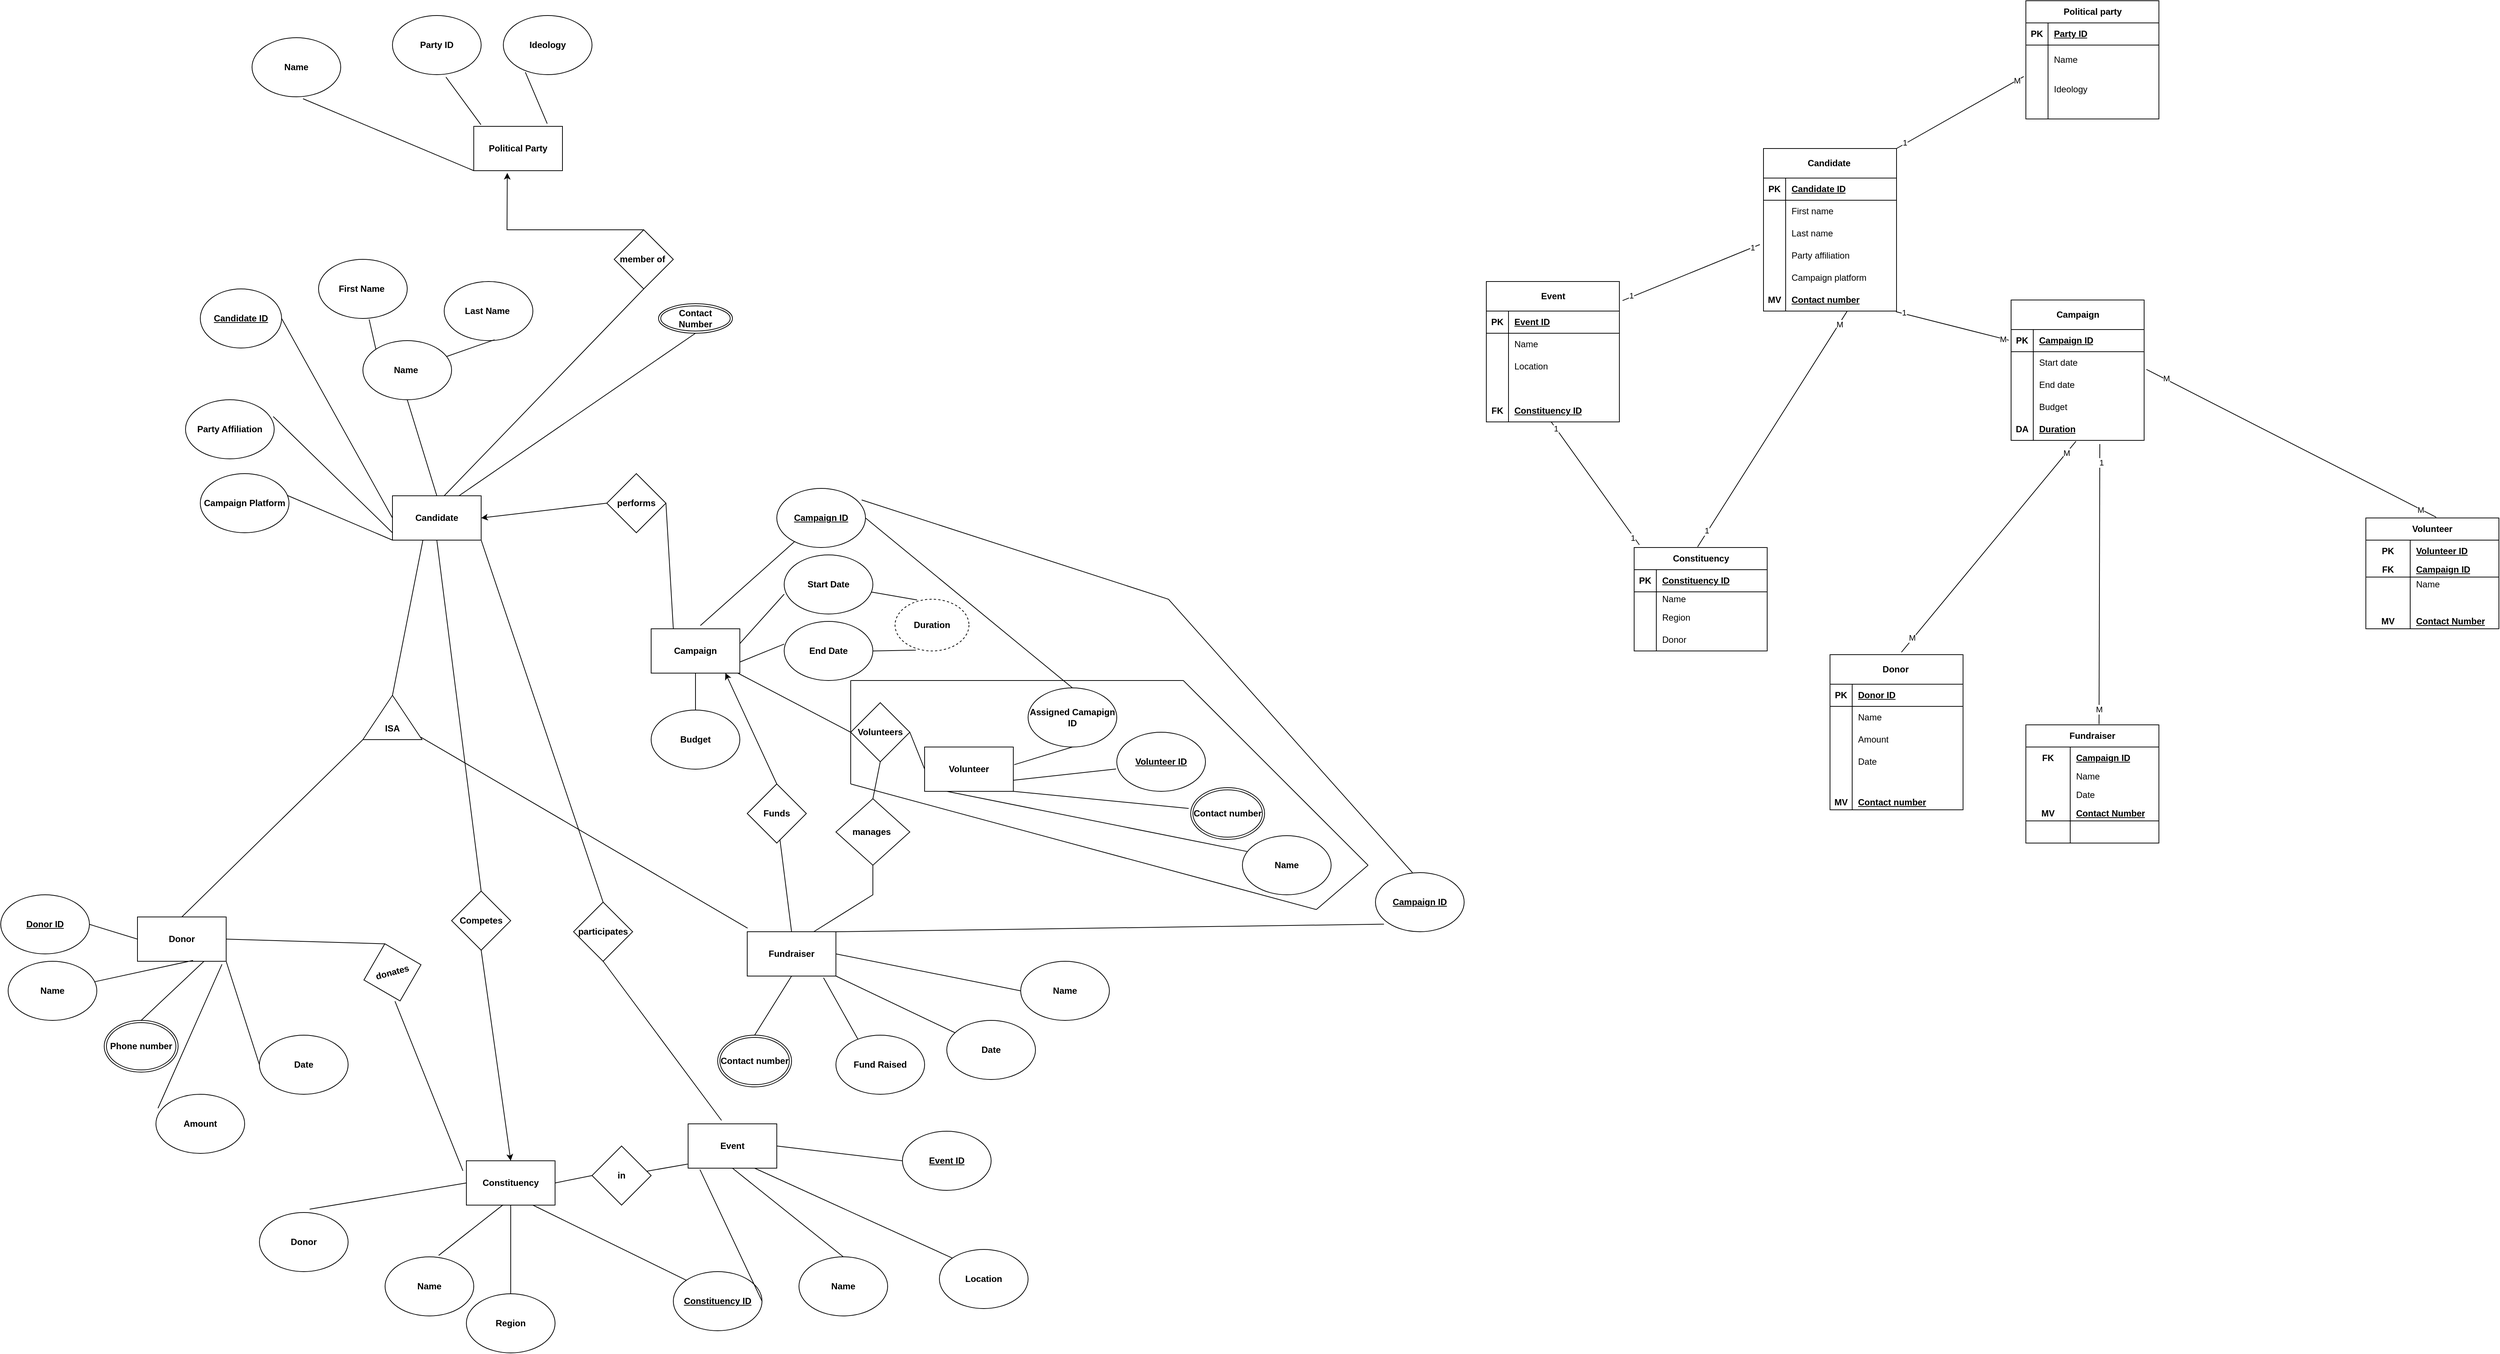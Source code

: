 <mxfile version="23.1.6" type="device">
  <diagram id="R2lEEEUBdFMjLlhIrx00" name="Page-1">
    <mxGraphModel dx="5024" dy="2803" grid="1" gridSize="10" guides="1" tooltips="1" connect="1" arrows="1" fold="1" page="1" pageScale="1" pageWidth="850" pageHeight="1100" math="0" shadow="0" extFonts="Permanent Marker^https://fonts.googleapis.com/css?family=Permanent+Marker">
      <root>
        <mxCell id="0" />
        <mxCell id="1" parent="0" />
        <mxCell id="KTGz2EW0Z5FNE_z3Yaa0-1" value="&lt;b&gt;Candidate&lt;/b&gt;" style="rounded=0;whiteSpace=wrap;html=1;" parent="1" vertex="1">
          <mxGeometry x="180" y="220" width="120" height="60" as="geometry" />
        </mxCell>
        <mxCell id="KTGz2EW0Z5FNE_z3Yaa0-2" value="&lt;b&gt;performs&lt;/b&gt;" style="rhombus;whiteSpace=wrap;html=1;" parent="1" vertex="1">
          <mxGeometry x="470" y="190" width="80" height="80" as="geometry" />
        </mxCell>
        <mxCell id="KTGz2EW0Z5FNE_z3Yaa0-3" value="&lt;b&gt;&lt;u&gt;Candidate ID&lt;/u&gt;&lt;/b&gt;" style="ellipse;whiteSpace=wrap;html=1;" parent="1" vertex="1">
          <mxGeometry x="-80" y="-60" width="110" height="80" as="geometry" />
        </mxCell>
        <mxCell id="KTGz2EW0Z5FNE_z3Yaa0-4" value="" style="endArrow=none;html=1;rounded=0;entryX=1;entryY=0.5;entryDx=0;entryDy=0;exitX=0;exitY=0.5;exitDx=0;exitDy=0;" parent="1" source="KTGz2EW0Z5FNE_z3Yaa0-1" target="KTGz2EW0Z5FNE_z3Yaa0-3" edge="1">
          <mxGeometry width="50" height="50" relative="1" as="geometry">
            <mxPoint x="400" y="440" as="sourcePoint" />
            <mxPoint x="450" y="390" as="targetPoint" />
            <Array as="points" />
          </mxGeometry>
        </mxCell>
        <mxCell id="KTGz2EW0Z5FNE_z3Yaa0-5" value="&lt;b&gt;Name&amp;nbsp;&lt;/b&gt;" style="ellipse;whiteSpace=wrap;html=1;" parent="1" vertex="1">
          <mxGeometry x="140" y="10" width="120" height="80" as="geometry" />
        </mxCell>
        <mxCell id="KTGz2EW0Z5FNE_z3Yaa0-6" value="" style="endArrow=none;html=1;rounded=0;entryX=0.5;entryY=1;entryDx=0;entryDy=0;exitX=0.5;exitY=0;exitDx=0;exitDy=0;" parent="1" source="KTGz2EW0Z5FNE_z3Yaa0-1" target="KTGz2EW0Z5FNE_z3Yaa0-5" edge="1">
          <mxGeometry width="50" height="50" relative="1" as="geometry">
            <mxPoint x="230" y="400" as="sourcePoint" />
            <mxPoint x="280" y="350" as="targetPoint" />
          </mxGeometry>
        </mxCell>
        <mxCell id="KTGz2EW0Z5FNE_z3Yaa0-7" value="&lt;b&gt;Party Affiliation&lt;/b&gt;" style="ellipse;whiteSpace=wrap;html=1;" parent="1" vertex="1">
          <mxGeometry x="-100" y="90" width="120" height="80" as="geometry" />
        </mxCell>
        <mxCell id="KTGz2EW0Z5FNE_z3Yaa0-8" value="" style="endArrow=none;html=1;rounded=0;entryX=0;entryY=0.833;entryDx=0;entryDy=0;entryPerimeter=0;exitX=0.989;exitY=0.284;exitDx=0;exitDy=0;exitPerimeter=0;" parent="1" source="KTGz2EW0Z5FNE_z3Yaa0-7" target="KTGz2EW0Z5FNE_z3Yaa0-1" edge="1">
          <mxGeometry width="50" height="50" relative="1" as="geometry">
            <mxPoint x="80" y="460" as="sourcePoint" />
            <mxPoint x="130" y="410" as="targetPoint" />
          </mxGeometry>
        </mxCell>
        <mxCell id="KTGz2EW0Z5FNE_z3Yaa0-9" value="&lt;b&gt;Campaign Platform&lt;/b&gt;" style="ellipse;whiteSpace=wrap;html=1;" parent="1" vertex="1">
          <mxGeometry x="-80" y="190" width="120" height="80" as="geometry" />
        </mxCell>
        <mxCell id="KTGz2EW0Z5FNE_z3Yaa0-10" value="" style="endArrow=none;html=1;rounded=0;entryX=0;entryY=1;entryDx=0;entryDy=0;exitX=0.979;exitY=0.367;exitDx=0;exitDy=0;exitPerimeter=0;" parent="1" source="KTGz2EW0Z5FNE_z3Yaa0-9" target="KTGz2EW0Z5FNE_z3Yaa0-1" edge="1">
          <mxGeometry width="50" height="50" relative="1" as="geometry">
            <mxPoint x="200" y="530" as="sourcePoint" />
            <mxPoint x="250" y="480" as="targetPoint" />
          </mxGeometry>
        </mxCell>
        <mxCell id="KTGz2EW0Z5FNE_z3Yaa0-12" value="" style="endArrow=none;html=1;rounded=0;entryX=0.75;entryY=0;entryDx=0;entryDy=0;exitX=0.5;exitY=1;exitDx=0;exitDy=0;" parent="1" source="KTGz2EW0Z5FNE_z3Yaa0-112" target="KTGz2EW0Z5FNE_z3Yaa0-1" edge="1">
          <mxGeometry width="50" height="50" relative="1" as="geometry">
            <mxPoint x="440" y="350" as="sourcePoint" />
            <mxPoint x="340" y="470" as="targetPoint" />
          </mxGeometry>
        </mxCell>
        <mxCell id="KTGz2EW0Z5FNE_z3Yaa0-15" value="&lt;b&gt;Campaign&lt;/b&gt;" style="rounded=0;whiteSpace=wrap;html=1;" parent="1" vertex="1">
          <mxGeometry x="530" y="400" width="120" height="60" as="geometry" />
        </mxCell>
        <mxCell id="KTGz2EW0Z5FNE_z3Yaa0-17" value="" style="endArrow=none;html=1;rounded=0;exitX=0.555;exitY=-0.072;exitDx=0;exitDy=0;exitPerimeter=0;" parent="1" source="KTGz2EW0Z5FNE_z3Yaa0-15" target="KTGz2EW0Z5FNE_z3Yaa0-19" edge="1">
          <mxGeometry width="50" height="50" relative="1" as="geometry">
            <mxPoint x="550" y="400" as="sourcePoint" />
            <mxPoint x="570" y="350" as="targetPoint" />
          </mxGeometry>
        </mxCell>
        <mxCell id="KTGz2EW0Z5FNE_z3Yaa0-19" value="&lt;b&gt;&lt;u&gt;Campaign ID&lt;/u&gt;&lt;/b&gt;" style="ellipse;whiteSpace=wrap;html=1;" parent="1" vertex="1">
          <mxGeometry x="700" y="210" width="120" height="80" as="geometry" />
        </mxCell>
        <mxCell id="KTGz2EW0Z5FNE_z3Yaa0-20" value="&lt;b&gt;Start Date&lt;/b&gt;" style="ellipse;whiteSpace=wrap;html=1;" parent="1" vertex="1">
          <mxGeometry x="710" y="300" width="120" height="80" as="geometry" />
        </mxCell>
        <mxCell id="KTGz2EW0Z5FNE_z3Yaa0-21" value="" style="endArrow=none;html=1;rounded=0;entryX=0;entryY=0.664;entryDx=0;entryDy=0;entryPerimeter=0;" parent="1" target="KTGz2EW0Z5FNE_z3Yaa0-20" edge="1">
          <mxGeometry width="50" height="50" relative="1" as="geometry">
            <mxPoint x="650" y="420" as="sourcePoint" />
            <mxPoint x="700" y="370" as="targetPoint" />
          </mxGeometry>
        </mxCell>
        <mxCell id="KTGz2EW0Z5FNE_z3Yaa0-22" value="&lt;b&gt;End Date&lt;/b&gt;" style="ellipse;whiteSpace=wrap;html=1;" parent="1" vertex="1">
          <mxGeometry x="710" y="390" width="120" height="80" as="geometry" />
        </mxCell>
        <mxCell id="KTGz2EW0Z5FNE_z3Yaa0-23" value="" style="endArrow=none;html=1;rounded=0;entryX=0;entryY=0.384;entryDx=0;entryDy=0;entryPerimeter=0;exitX=1;exitY=0.75;exitDx=0;exitDy=0;" parent="1" source="KTGz2EW0Z5FNE_z3Yaa0-15" target="KTGz2EW0Z5FNE_z3Yaa0-22" edge="1">
          <mxGeometry width="50" height="50" relative="1" as="geometry">
            <mxPoint x="620" y="500" as="sourcePoint" />
            <mxPoint x="670" y="450" as="targetPoint" />
          </mxGeometry>
        </mxCell>
        <mxCell id="KTGz2EW0Z5FNE_z3Yaa0-25" value="&lt;b&gt;Budget&lt;/b&gt;" style="ellipse;whiteSpace=wrap;html=1;" parent="1" vertex="1">
          <mxGeometry x="530" y="510" width="120" height="80" as="geometry" />
        </mxCell>
        <mxCell id="KTGz2EW0Z5FNE_z3Yaa0-26" value="" style="endArrow=none;html=1;rounded=0;exitX=0.5;exitY=1;exitDx=0;exitDy=0;" parent="1" source="KTGz2EW0Z5FNE_z3Yaa0-15" target="KTGz2EW0Z5FNE_z3Yaa0-25" edge="1">
          <mxGeometry width="50" height="50" relative="1" as="geometry">
            <mxPoint x="570" y="520" as="sourcePoint" />
            <mxPoint x="620" y="470" as="targetPoint" />
          </mxGeometry>
        </mxCell>
        <mxCell id="KTGz2EW0Z5FNE_z3Yaa0-27" value="&lt;b&gt;Duration&lt;/b&gt;" style="ellipse;whiteSpace=wrap;html=1;align=center;dashed=1;" parent="1" vertex="1">
          <mxGeometry x="860" y="360" width="100" height="70" as="geometry" />
        </mxCell>
        <mxCell id="KTGz2EW0Z5FNE_z3Yaa0-28" value="" style="endArrow=none;html=1;rounded=0;entryX=0.282;entryY=0.984;entryDx=0;entryDy=0;entryPerimeter=0;exitX=1;exitY=0.5;exitDx=0;exitDy=0;" parent="1" source="KTGz2EW0Z5FNE_z3Yaa0-22" target="KTGz2EW0Z5FNE_z3Yaa0-27" edge="1">
          <mxGeometry width="50" height="50" relative="1" as="geometry">
            <mxPoint x="830" y="455" as="sourcePoint" />
            <mxPoint x="880" y="405" as="targetPoint" />
          </mxGeometry>
        </mxCell>
        <mxCell id="KTGz2EW0Z5FNE_z3Yaa0-29" value="" style="endArrow=none;html=1;rounded=0;entryX=0.299;entryY=0.015;entryDx=0;entryDy=0;entryPerimeter=0;" parent="1" source="KTGz2EW0Z5FNE_z3Yaa0-20" target="KTGz2EW0Z5FNE_z3Yaa0-27" edge="1">
          <mxGeometry width="50" height="50" relative="1" as="geometry">
            <mxPoint x="850" y="310" as="sourcePoint" />
            <mxPoint x="908" y="284" as="targetPoint" />
          </mxGeometry>
        </mxCell>
        <mxCell id="KTGz2EW0Z5FNE_z3Yaa0-30" value="&lt;b&gt;Competes&lt;/b&gt;" style="rhombus;whiteSpace=wrap;html=1;" parent="1" vertex="1">
          <mxGeometry x="260" y="755" width="80" height="80" as="geometry" />
        </mxCell>
        <mxCell id="KTGz2EW0Z5FNE_z3Yaa0-31" value="" style="endArrow=none;html=1;rounded=0;entryX=0.5;entryY=1;entryDx=0;entryDy=0;exitX=0.5;exitY=0;exitDx=0;exitDy=0;" parent="1" source="KTGz2EW0Z5FNE_z3Yaa0-30" target="KTGz2EW0Z5FNE_z3Yaa0-1" edge="1">
          <mxGeometry width="50" height="50" relative="1" as="geometry">
            <mxPoint x="350" y="590" as="sourcePoint" />
            <mxPoint x="350" y="560" as="targetPoint" />
            <Array as="points" />
          </mxGeometry>
        </mxCell>
        <mxCell id="KTGz2EW0Z5FNE_z3Yaa0-34" value="&lt;b&gt;Constituency&lt;/b&gt;" style="rounded=0;whiteSpace=wrap;html=1;" parent="1" vertex="1">
          <mxGeometry x="280" y="1120" width="120" height="60" as="geometry" />
        </mxCell>
        <mxCell id="KTGz2EW0Z5FNE_z3Yaa0-35" value="&lt;b&gt;Donor&lt;/b&gt;" style="ellipse;whiteSpace=wrap;html=1;" parent="1" vertex="1">
          <mxGeometry y="1190" width="120" height="80" as="geometry" />
        </mxCell>
        <mxCell id="KTGz2EW0Z5FNE_z3Yaa0-36" value="" style="endArrow=none;html=1;rounded=0;entryX=0;entryY=0.5;entryDx=0;entryDy=0;exitX=0.566;exitY=-0.056;exitDx=0;exitDy=0;exitPerimeter=0;" parent="1" source="KTGz2EW0Z5FNE_z3Yaa0-35" target="KTGz2EW0Z5FNE_z3Yaa0-34" edge="1">
          <mxGeometry width="50" height="50" relative="1" as="geometry">
            <mxPoint x="120" y="660" as="sourcePoint" />
            <mxPoint x="170" y="610" as="targetPoint" />
          </mxGeometry>
        </mxCell>
        <mxCell id="KTGz2EW0Z5FNE_z3Yaa0-37" value="&lt;b&gt;Name&lt;/b&gt;" style="ellipse;whiteSpace=wrap;html=1;" parent="1" vertex="1">
          <mxGeometry x="170" y="1250" width="120" height="80" as="geometry" />
        </mxCell>
        <mxCell id="KTGz2EW0Z5FNE_z3Yaa0-38" value="" style="endArrow=none;html=1;rounded=0;entryX=0.414;entryY=0.993;entryDx=0;entryDy=0;entryPerimeter=0;exitX=0.604;exitY=-0.024;exitDx=0;exitDy=0;exitPerimeter=0;" parent="1" source="KTGz2EW0Z5FNE_z3Yaa0-37" target="KTGz2EW0Z5FNE_z3Yaa0-34" edge="1">
          <mxGeometry width="50" height="50" relative="1" as="geometry">
            <mxPoint x="215" y="710" as="sourcePoint" />
            <mxPoint x="265" y="660" as="targetPoint" />
          </mxGeometry>
        </mxCell>
        <mxCell id="KTGz2EW0Z5FNE_z3Yaa0-39" value="" style="endArrow=none;html=1;rounded=0;entryX=0.5;entryY=1;entryDx=0;entryDy=0;exitX=0.5;exitY=0;exitDx=0;exitDy=0;" parent="1" source="KTGz2EW0Z5FNE_z3Yaa0-40" target="KTGz2EW0Z5FNE_z3Yaa0-34" edge="1">
          <mxGeometry width="50" height="50" relative="1" as="geometry">
            <mxPoint x="360" y="730" as="sourcePoint" />
            <mxPoint x="440" y="560" as="targetPoint" />
            <Array as="points" />
          </mxGeometry>
        </mxCell>
        <mxCell id="KTGz2EW0Z5FNE_z3Yaa0-40" value="&lt;b&gt;Region&lt;/b&gt;" style="ellipse;whiteSpace=wrap;html=1;" parent="1" vertex="1">
          <mxGeometry x="280" y="1300" width="120" height="80" as="geometry" />
        </mxCell>
        <mxCell id="KTGz2EW0Z5FNE_z3Yaa0-41" value="&lt;b&gt;&lt;u&gt;Constituency ID&lt;/u&gt;&lt;/b&gt;" style="ellipse;whiteSpace=wrap;html=1;" parent="1" vertex="1">
          <mxGeometry x="560" y="1270" width="120" height="80" as="geometry" />
        </mxCell>
        <mxCell id="KTGz2EW0Z5FNE_z3Yaa0-42" value="" style="endArrow=none;html=1;rounded=0;exitX=0.75;exitY=1;exitDx=0;exitDy=0;entryX=0;entryY=0;entryDx=0;entryDy=0;" parent="1" source="KTGz2EW0Z5FNE_z3Yaa0-34" target="KTGz2EW0Z5FNE_z3Yaa0-41" edge="1">
          <mxGeometry width="50" height="50" relative="1" as="geometry">
            <mxPoint x="380" y="610" as="sourcePoint" />
            <mxPoint x="430" y="560" as="targetPoint" />
          </mxGeometry>
        </mxCell>
        <mxCell id="KTGz2EW0Z5FNE_z3Yaa0-43" value="&lt;b&gt;&lt;u&gt;Donor ID&lt;/u&gt;&lt;/b&gt;" style="ellipse;whiteSpace=wrap;html=1;" parent="1" vertex="1">
          <mxGeometry x="-350" y="760" width="120" height="80" as="geometry" />
        </mxCell>
        <mxCell id="KTGz2EW0Z5FNE_z3Yaa0-44" value="&lt;b&gt;Donor&lt;/b&gt;" style="rounded=0;whiteSpace=wrap;html=1;" parent="1" vertex="1">
          <mxGeometry x="-165" y="790" width="120" height="60" as="geometry" />
        </mxCell>
        <mxCell id="KTGz2EW0Z5FNE_z3Yaa0-45" value="" style="endArrow=none;html=1;rounded=0;entryX=0;entryY=0.5;entryDx=0;entryDy=0;exitX=1;exitY=0.5;exitDx=0;exitDy=0;" parent="1" source="KTGz2EW0Z5FNE_z3Yaa0-43" target="KTGz2EW0Z5FNE_z3Yaa0-44" edge="1">
          <mxGeometry width="50" height="50" relative="1" as="geometry">
            <mxPoint x="530" y="750" as="sourcePoint" />
            <mxPoint x="580" y="700" as="targetPoint" />
          </mxGeometry>
        </mxCell>
        <mxCell id="KTGz2EW0Z5FNE_z3Yaa0-46" value="&lt;b&gt;donates&lt;/b&gt;" style="rhombus;whiteSpace=wrap;html=1;rotation=-15;direction=south;" parent="1" vertex="1">
          <mxGeometry x="140" y="825" width="80" height="80" as="geometry" />
        </mxCell>
        <mxCell id="KTGz2EW0Z5FNE_z3Yaa0-47" value="" style="endArrow=none;html=1;rounded=0;exitX=-0.039;exitY=0.227;exitDx=0;exitDy=0;entryX=0.982;entryY=0.585;entryDx=0;entryDy=0;exitPerimeter=0;entryPerimeter=0;" parent="1" source="KTGz2EW0Z5FNE_z3Yaa0-34" target="KTGz2EW0Z5FNE_z3Yaa0-46" edge="1">
          <mxGeometry width="50" height="50" relative="1" as="geometry">
            <mxPoint x="380" y="610" as="sourcePoint" />
            <mxPoint x="430" y="560" as="targetPoint" />
          </mxGeometry>
        </mxCell>
        <mxCell id="KTGz2EW0Z5FNE_z3Yaa0-48" value="" style="endArrow=none;html=1;rounded=0;entryX=1;entryY=0.5;entryDx=0;entryDy=0;exitX=0;exitY=0.5;exitDx=0;exitDy=0;" parent="1" source="KTGz2EW0Z5FNE_z3Yaa0-46" target="KTGz2EW0Z5FNE_z3Yaa0-44" edge="1">
          <mxGeometry width="50" height="50" relative="1" as="geometry">
            <mxPoint x="490" y="640" as="sourcePoint" />
            <mxPoint x="580" y="640" as="targetPoint" />
            <Array as="points" />
          </mxGeometry>
        </mxCell>
        <mxCell id="KTGz2EW0Z5FNE_z3Yaa0-49" value="&lt;b&gt;Name&lt;/b&gt;" style="ellipse;whiteSpace=wrap;html=1;" parent="1" vertex="1">
          <mxGeometry x="-340" y="850" width="120" height="80" as="geometry" />
        </mxCell>
        <mxCell id="KTGz2EW0Z5FNE_z3Yaa0-50" value="" style="endArrow=none;html=1;rounded=0;entryX=0.626;entryY=0.981;entryDx=0;entryDy=0;entryPerimeter=0;" parent="1" source="KTGz2EW0Z5FNE_z3Yaa0-49" target="KTGz2EW0Z5FNE_z3Yaa0-44" edge="1">
          <mxGeometry width="50" height="50" relative="1" as="geometry">
            <mxPoint x="570" y="770" as="sourcePoint" />
            <mxPoint x="620" y="720" as="targetPoint" />
          </mxGeometry>
        </mxCell>
        <mxCell id="KTGz2EW0Z5FNE_z3Yaa0-52" value="&lt;b&gt;Phone number&lt;/b&gt;" style="ellipse;shape=doubleEllipse;margin=3;whiteSpace=wrap;html=1;align=center;" parent="1" vertex="1">
          <mxGeometry x="-210" y="930" width="100" height="70" as="geometry" />
        </mxCell>
        <mxCell id="KTGz2EW0Z5FNE_z3Yaa0-53" value="" style="endArrow=none;html=1;rounded=0;entryX=0.5;entryY=0;entryDx=0;entryDy=0;exitX=0.75;exitY=1;exitDx=0;exitDy=0;" parent="1" source="KTGz2EW0Z5FNE_z3Yaa0-44" target="KTGz2EW0Z5FNE_z3Yaa0-52" edge="1">
          <mxGeometry width="50" height="50" relative="1" as="geometry">
            <mxPoint x="650" y="670" as="sourcePoint" />
            <mxPoint x="700" y="620" as="targetPoint" />
            <Array as="points" />
          </mxGeometry>
        </mxCell>
        <mxCell id="KTGz2EW0Z5FNE_z3Yaa0-54" value="&lt;b&gt;Amount&lt;/b&gt;" style="ellipse;whiteSpace=wrap;html=1;" parent="1" vertex="1">
          <mxGeometry x="-140" y="1030" width="120" height="80" as="geometry" />
        </mxCell>
        <mxCell id="KTGz2EW0Z5FNE_z3Yaa0-55" value="" style="endArrow=none;html=1;rounded=0;exitX=0.953;exitY=1.067;exitDx=0;exitDy=0;exitPerimeter=0;entryX=0.023;entryY=0.236;entryDx=0;entryDy=0;entryPerimeter=0;" parent="1" source="KTGz2EW0Z5FNE_z3Yaa0-44" target="KTGz2EW0Z5FNE_z3Yaa0-54" edge="1">
          <mxGeometry width="50" height="50" relative="1" as="geometry">
            <mxPoint x="645" y="695" as="sourcePoint" />
            <mxPoint x="695" y="645" as="targetPoint" />
          </mxGeometry>
        </mxCell>
        <mxCell id="KTGz2EW0Z5FNE_z3Yaa0-56" value="&lt;b&gt;Date&lt;/b&gt;" style="ellipse;whiteSpace=wrap;html=1;" parent="1" vertex="1">
          <mxGeometry y="950" width="120" height="80" as="geometry" />
        </mxCell>
        <mxCell id="KTGz2EW0Z5FNE_z3Yaa0-57" value="" style="endArrow=none;html=1;rounded=0;entryX=0;entryY=0.5;entryDx=0;entryDy=0;exitX=1;exitY=1;exitDx=0;exitDy=0;" parent="1" source="KTGz2EW0Z5FNE_z3Yaa0-44" target="KTGz2EW0Z5FNE_z3Yaa0-56" edge="1">
          <mxGeometry width="50" height="50" relative="1" as="geometry">
            <mxPoint x="-30" y="870" as="sourcePoint" />
            <mxPoint x="710" y="630" as="targetPoint" />
          </mxGeometry>
        </mxCell>
        <mxCell id="KTGz2EW0Z5FNE_z3Yaa0-58" value="&lt;b&gt;Volunteers&lt;/b&gt;" style="rhombus;whiteSpace=wrap;html=1;" parent="1" vertex="1">
          <mxGeometry x="800" y="500" width="80" height="80" as="geometry" />
        </mxCell>
        <mxCell id="KTGz2EW0Z5FNE_z3Yaa0-59" value="" style="endArrow=none;html=1;rounded=0;entryX=0;entryY=0.5;entryDx=0;entryDy=0;" parent="1" source="KTGz2EW0Z5FNE_z3Yaa0-15" target="KTGz2EW0Z5FNE_z3Yaa0-58" edge="1">
          <mxGeometry width="50" height="50" relative="1" as="geometry">
            <mxPoint x="660" y="560" as="sourcePoint" />
            <mxPoint x="710" y="510" as="targetPoint" />
          </mxGeometry>
        </mxCell>
        <mxCell id="KTGz2EW0Z5FNE_z3Yaa0-60" value="" style="endArrow=none;html=1;rounded=0;exitX=1;exitY=0.5;exitDx=0;exitDy=0;entryX=0;entryY=0.5;entryDx=0;entryDy=0;" parent="1" source="KTGz2EW0Z5FNE_z3Yaa0-58" target="KTGz2EW0Z5FNE_z3Yaa0-61" edge="1">
          <mxGeometry width="50" height="50" relative="1" as="geometry">
            <mxPoint x="830" y="565" as="sourcePoint" />
            <mxPoint x="880" y="550" as="targetPoint" />
          </mxGeometry>
        </mxCell>
        <mxCell id="KTGz2EW0Z5FNE_z3Yaa0-61" value="&lt;b&gt;Volunteer&lt;/b&gt;" style="rounded=0;whiteSpace=wrap;html=1;" parent="1" vertex="1">
          <mxGeometry x="900" y="560" width="120" height="60" as="geometry" />
        </mxCell>
        <mxCell id="KTGz2EW0Z5FNE_z3Yaa0-62" value="" style="endArrow=none;html=1;rounded=0;entryX=0.25;entryY=1;entryDx=0;entryDy=0;exitX=0.054;exitY=0.268;exitDx=0;exitDy=0;exitPerimeter=0;" parent="1" source="KTGz2EW0Z5FNE_z3Yaa0-64" target="KTGz2EW0Z5FNE_z3Yaa0-61" edge="1">
          <mxGeometry width="50" height="50" relative="1" as="geometry">
            <mxPoint x="910" y="630" as="sourcePoint" />
            <mxPoint x="935" y="600" as="targetPoint" />
          </mxGeometry>
        </mxCell>
        <mxCell id="KTGz2EW0Z5FNE_z3Yaa0-64" value="&lt;b&gt;Name&lt;/b&gt;" style="ellipse;whiteSpace=wrap;html=1;" parent="1" vertex="1">
          <mxGeometry x="1330" y="680" width="120" height="80" as="geometry" />
        </mxCell>
        <mxCell id="KTGz2EW0Z5FNE_z3Yaa0-67" value="" style="endArrow=none;html=1;rounded=0;exitX=1;exitY=0.5;exitDx=0;exitDy=0;entryX=0.5;entryY=0;entryDx=0;entryDy=0;" parent="1" source="KTGz2EW0Z5FNE_z3Yaa0-19" target="KTGz2EW0Z5FNE_z3Yaa0-68" edge="1">
          <mxGeometry width="50" height="50" relative="1" as="geometry">
            <mxPoint x="860" y="260" as="sourcePoint" />
            <mxPoint x="1010" y="370" as="targetPoint" />
          </mxGeometry>
        </mxCell>
        <mxCell id="KTGz2EW0Z5FNE_z3Yaa0-68" value="&lt;b&gt;Assigned Camapign ID&lt;/b&gt;" style="ellipse;whiteSpace=wrap;html=1;" parent="1" vertex="1">
          <mxGeometry x="1040" y="480" width="120" height="80" as="geometry" />
        </mxCell>
        <mxCell id="KTGz2EW0Z5FNE_z3Yaa0-69" value="" style="endArrow=none;html=1;rounded=0;entryX=0.5;entryY=1;entryDx=0;entryDy=0;exitX=1.01;exitY=0.399;exitDx=0;exitDy=0;exitPerimeter=0;" parent="1" source="KTGz2EW0Z5FNE_z3Yaa0-61" target="KTGz2EW0Z5FNE_z3Yaa0-68" edge="1">
          <mxGeometry width="50" height="50" relative="1" as="geometry">
            <mxPoint x="930" y="530" as="sourcePoint" />
            <mxPoint x="980" y="480" as="targetPoint" />
          </mxGeometry>
        </mxCell>
        <mxCell id="KTGz2EW0Z5FNE_z3Yaa0-70" value="&lt;b&gt;Contact number&lt;/b&gt;" style="ellipse;shape=doubleEllipse;margin=3;whiteSpace=wrap;html=1;align=center;" parent="1" vertex="1">
          <mxGeometry x="1260" y="615" width="100" height="70" as="geometry" />
        </mxCell>
        <mxCell id="KTGz2EW0Z5FNE_z3Yaa0-71" value="" style="endArrow=none;html=1;rounded=0;exitX=1;exitY=1;exitDx=0;exitDy=0;entryX=-0.027;entryY=0.401;entryDx=0;entryDy=0;entryPerimeter=0;" parent="1" source="KTGz2EW0Z5FNE_z3Yaa0-61" target="KTGz2EW0Z5FNE_z3Yaa0-70" edge="1">
          <mxGeometry width="50" height="50" relative="1" as="geometry">
            <mxPoint x="1005" y="550" as="sourcePoint" />
            <mxPoint x="1055" y="500" as="targetPoint" />
          </mxGeometry>
        </mxCell>
        <mxCell id="KTGz2EW0Z5FNE_z3Yaa0-73" value="&lt;b&gt;Fundraiser&lt;/b&gt;" style="rounded=0;whiteSpace=wrap;html=1;" parent="1" vertex="1">
          <mxGeometry x="660" y="810" width="120" height="60" as="geometry" />
        </mxCell>
        <mxCell id="KTGz2EW0Z5FNE_z3Yaa0-74" value="&lt;b&gt;Funds&lt;/b&gt;" style="rhombus;whiteSpace=wrap;html=1;" parent="1" vertex="1">
          <mxGeometry x="660" y="610" width="80" height="80" as="geometry" />
        </mxCell>
        <mxCell id="KTGz2EW0Z5FNE_z3Yaa0-75" value="" style="endArrow=none;html=1;rounded=0;exitX=0.553;exitY=0.94;exitDx=0;exitDy=0;exitPerimeter=0;entryX=0.5;entryY=0;entryDx=0;entryDy=0;" parent="1" source="KTGz2EW0Z5FNE_z3Yaa0-74" target="KTGz2EW0Z5FNE_z3Yaa0-73" edge="1">
          <mxGeometry width="50" height="50" relative="1" as="geometry">
            <mxPoint x="950" y="750" as="sourcePoint" />
            <mxPoint x="1000" y="700" as="targetPoint" />
          </mxGeometry>
        </mxCell>
        <mxCell id="KTGz2EW0Z5FNE_z3Yaa0-77" value="&lt;b&gt;Name&lt;/b&gt;" style="ellipse;whiteSpace=wrap;html=1;" parent="1" vertex="1">
          <mxGeometry x="1030" y="850" width="120" height="80" as="geometry" />
        </mxCell>
        <mxCell id="KTGz2EW0Z5FNE_z3Yaa0-78" value="" style="endArrow=none;html=1;rounded=0;entryX=0;entryY=0.5;entryDx=0;entryDy=0;exitX=1;exitY=0.5;exitDx=0;exitDy=0;" parent="1" source="KTGz2EW0Z5FNE_z3Yaa0-73" target="KTGz2EW0Z5FNE_z3Yaa0-77" edge="1">
          <mxGeometry width="50" height="50" relative="1" as="geometry">
            <mxPoint x="810" y="610" as="sourcePoint" />
            <mxPoint x="860" y="560" as="targetPoint" />
          </mxGeometry>
        </mxCell>
        <mxCell id="KTGz2EW0Z5FNE_z3Yaa0-79" value="&lt;b&gt;Contact number&lt;/b&gt;" style="ellipse;shape=doubleEllipse;margin=3;whiteSpace=wrap;html=1;align=center;" parent="1" vertex="1">
          <mxGeometry x="620" y="950" width="100" height="70" as="geometry" />
        </mxCell>
        <mxCell id="KTGz2EW0Z5FNE_z3Yaa0-80" value="" style="endArrow=none;html=1;rounded=0;entryX=0.5;entryY=1;entryDx=0;entryDy=0;exitX=0.5;exitY=0;exitDx=0;exitDy=0;" parent="1" source="KTGz2EW0Z5FNE_z3Yaa0-79" target="KTGz2EW0Z5FNE_z3Yaa0-73" edge="1">
          <mxGeometry width="50" height="50" relative="1" as="geometry">
            <mxPoint x="1040" y="810" as="sourcePoint" />
            <mxPoint x="860" y="810" as="targetPoint" />
          </mxGeometry>
        </mxCell>
        <mxCell id="KTGz2EW0Z5FNE_z3Yaa0-81" value="&lt;b&gt;&lt;u&gt;Campaign ID&lt;/u&gt;&lt;/b&gt;" style="ellipse;whiteSpace=wrap;html=1;" parent="1" vertex="1">
          <mxGeometry x="1510" y="730" width="120" height="80" as="geometry" />
        </mxCell>
        <mxCell id="KTGz2EW0Z5FNE_z3Yaa0-82" value="" style="endArrow=none;html=1;rounded=0;entryX=0.957;entryY=0.195;entryDx=0;entryDy=0;entryPerimeter=0;exitX=0.417;exitY=0;exitDx=0;exitDy=0;exitPerimeter=0;" parent="1" source="KTGz2EW0Z5FNE_z3Yaa0-81" target="KTGz2EW0Z5FNE_z3Yaa0-19" edge="1">
          <mxGeometry width="50" height="50" relative="1" as="geometry">
            <mxPoint x="1240" y="390" as="sourcePoint" />
            <mxPoint x="860" y="440" as="targetPoint" />
            <Array as="points">
              <mxPoint x="1230" y="360" />
            </Array>
          </mxGeometry>
        </mxCell>
        <mxCell id="KTGz2EW0Z5FNE_z3Yaa0-83" value="" style="endArrow=none;html=1;rounded=0;entryX=0.096;entryY=0.872;entryDx=0;entryDy=0;entryPerimeter=0;exitX=1;exitY=0;exitDx=0;exitDy=0;" parent="1" source="KTGz2EW0Z5FNE_z3Yaa0-73" target="KTGz2EW0Z5FNE_z3Yaa0-81" edge="1">
          <mxGeometry width="50" height="50" relative="1" as="geometry">
            <mxPoint x="810" y="610" as="sourcePoint" />
            <mxPoint x="860" y="560" as="targetPoint" />
          </mxGeometry>
        </mxCell>
        <mxCell id="KTGz2EW0Z5FNE_z3Yaa0-84" value="&lt;b&gt;Date&lt;/b&gt;" style="ellipse;whiteSpace=wrap;html=1;" parent="1" vertex="1">
          <mxGeometry x="930" y="930" width="120" height="80" as="geometry" />
        </mxCell>
        <mxCell id="KTGz2EW0Z5FNE_z3Yaa0-85" value="&lt;b&gt;Fund Raised&lt;/b&gt;" style="ellipse;whiteSpace=wrap;html=1;" parent="1" vertex="1">
          <mxGeometry x="780" y="950" width="120" height="80" as="geometry" />
        </mxCell>
        <mxCell id="KTGz2EW0Z5FNE_z3Yaa0-87" value="" style="endArrow=none;html=1;rounded=0;entryX=0.86;entryY=1.038;entryDx=0;entryDy=0;entryPerimeter=0;exitX=0.249;exitY=0.07;exitDx=0;exitDy=0;exitPerimeter=0;" parent="1" source="KTGz2EW0Z5FNE_z3Yaa0-85" target="KTGz2EW0Z5FNE_z3Yaa0-73" edge="1">
          <mxGeometry width="50" height="50" relative="1" as="geometry">
            <mxPoint x="820" y="990" as="sourcePoint" />
            <mxPoint x="870" y="940" as="targetPoint" />
          </mxGeometry>
        </mxCell>
        <mxCell id="KTGz2EW0Z5FNE_z3Yaa0-88" value="" style="endArrow=none;html=1;rounded=0;entryX=1;entryY=1;entryDx=0;entryDy=0;" parent="1" source="KTGz2EW0Z5FNE_z3Yaa0-84" target="KTGz2EW0Z5FNE_z3Yaa0-73" edge="1">
          <mxGeometry width="50" height="50" relative="1" as="geometry">
            <mxPoint x="820" y="990" as="sourcePoint" />
            <mxPoint x="870" y="940" as="targetPoint" />
          </mxGeometry>
        </mxCell>
        <mxCell id="KTGz2EW0Z5FNE_z3Yaa0-89" value="&lt;b&gt;participates&lt;/b&gt;" style="rhombus;whiteSpace=wrap;html=1;" parent="1" vertex="1">
          <mxGeometry x="425" y="770" width="80" height="80" as="geometry" />
        </mxCell>
        <mxCell id="KTGz2EW0Z5FNE_z3Yaa0-91" value="" style="endArrow=none;html=1;rounded=0;entryX=1;entryY=1;entryDx=0;entryDy=0;exitX=0.5;exitY=0;exitDx=0;exitDy=0;" parent="1" source="KTGz2EW0Z5FNE_z3Yaa0-89" target="KTGz2EW0Z5FNE_z3Yaa0-1" edge="1">
          <mxGeometry width="50" height="50" relative="1" as="geometry">
            <mxPoint x="425" y="535" as="sourcePoint" />
            <mxPoint x="375" y="420" as="targetPoint" />
          </mxGeometry>
        </mxCell>
        <mxCell id="KTGz2EW0Z5FNE_z3Yaa0-92" value="" style="endArrow=none;html=1;rounded=0;entryX=0.5;entryY=1;entryDx=0;entryDy=0;exitX=0.377;exitY=-0.077;exitDx=0;exitDy=0;exitPerimeter=0;" parent="1" source="KTGz2EW0Z5FNE_z3Yaa0-93" target="KTGz2EW0Z5FNE_z3Yaa0-89" edge="1">
          <mxGeometry width="50" height="50" relative="1" as="geometry">
            <mxPoint x="525" y="680" as="sourcePoint" />
            <mxPoint x="575" y="630" as="targetPoint" />
          </mxGeometry>
        </mxCell>
        <mxCell id="KTGz2EW0Z5FNE_z3Yaa0-93" value="&lt;b&gt;Event&lt;/b&gt;" style="rounded=0;whiteSpace=wrap;html=1;" parent="1" vertex="1">
          <mxGeometry x="580" y="1070" width="120" height="60" as="geometry" />
        </mxCell>
        <mxCell id="KTGz2EW0Z5FNE_z3Yaa0-94" value="&lt;b&gt;&lt;u&gt;Event ID&lt;/u&gt;&lt;/b&gt;" style="ellipse;whiteSpace=wrap;html=1;" parent="1" vertex="1">
          <mxGeometry x="870" y="1080" width="120" height="80" as="geometry" />
        </mxCell>
        <mxCell id="KTGz2EW0Z5FNE_z3Yaa0-95" value="&lt;b&gt;&lt;u&gt;Volunteer ID&lt;/u&gt;&lt;/b&gt;" style="ellipse;whiteSpace=wrap;html=1;" parent="1" vertex="1">
          <mxGeometry x="1160" y="540" width="120" height="80" as="geometry" />
        </mxCell>
        <mxCell id="KTGz2EW0Z5FNE_z3Yaa0-96" value="" style="endArrow=none;html=1;rounded=0;entryX=-0.008;entryY=0.622;entryDx=0;entryDy=0;entryPerimeter=0;exitX=1;exitY=0.75;exitDx=0;exitDy=0;" parent="1" source="KTGz2EW0Z5FNE_z3Yaa0-61" target="KTGz2EW0Z5FNE_z3Yaa0-95" edge="1">
          <mxGeometry width="50" height="50" relative="1" as="geometry">
            <mxPoint x="1010" y="535" as="sourcePoint" />
            <mxPoint x="1060" y="485" as="targetPoint" />
          </mxGeometry>
        </mxCell>
        <mxCell id="KTGz2EW0Z5FNE_z3Yaa0-98" value="" style="endArrow=none;html=1;rounded=0;exitX=1;exitY=0.5;exitDx=0;exitDy=0;entryX=0;entryY=0.5;entryDx=0;entryDy=0;" parent="1" source="KTGz2EW0Z5FNE_z3Yaa0-93" target="KTGz2EW0Z5FNE_z3Yaa0-94" edge="1">
          <mxGeometry width="50" height="50" relative="1" as="geometry">
            <mxPoint x="820" y="730" as="sourcePoint" />
            <mxPoint x="870" y="680" as="targetPoint" />
          </mxGeometry>
        </mxCell>
        <mxCell id="KTGz2EW0Z5FNE_z3Yaa0-99" value="&lt;b&gt;in&lt;/b&gt;" style="rhombus;whiteSpace=wrap;html=1;" parent="1" vertex="1">
          <mxGeometry x="450" y="1100" width="80" height="80" as="geometry" />
        </mxCell>
        <mxCell id="KTGz2EW0Z5FNE_z3Yaa0-100" value="" style="endArrow=none;html=1;rounded=0;exitX=1;exitY=0.5;exitDx=0;exitDy=0;entryX=0;entryY=0.5;entryDx=0;entryDy=0;" parent="1" source="KTGz2EW0Z5FNE_z3Yaa0-34" target="KTGz2EW0Z5FNE_z3Yaa0-99" edge="1">
          <mxGeometry width="50" height="50" relative="1" as="geometry">
            <mxPoint x="550" y="730" as="sourcePoint" />
            <mxPoint x="600" y="680" as="targetPoint" />
          </mxGeometry>
        </mxCell>
        <mxCell id="KTGz2EW0Z5FNE_z3Yaa0-101" value="" style="endArrow=none;html=1;rounded=0;entryX=-0.006;entryY=0.909;entryDx=0;entryDy=0;entryPerimeter=0;" parent="1" source="KTGz2EW0Z5FNE_z3Yaa0-99" target="KTGz2EW0Z5FNE_z3Yaa0-93" edge="1">
          <mxGeometry width="50" height="50" relative="1" as="geometry">
            <mxPoint x="550" y="730" as="sourcePoint" />
            <mxPoint x="600" y="680" as="targetPoint" />
          </mxGeometry>
        </mxCell>
        <mxCell id="KTGz2EW0Z5FNE_z3Yaa0-102" value="&lt;b&gt;Name&lt;/b&gt;" style="ellipse;whiteSpace=wrap;html=1;" parent="1" vertex="1">
          <mxGeometry x="730" y="1250" width="120" height="80" as="geometry" />
        </mxCell>
        <mxCell id="KTGz2EW0Z5FNE_z3Yaa0-103" value="" style="endArrow=none;html=1;rounded=0;entryX=0.5;entryY=1;entryDx=0;entryDy=0;exitX=0.5;exitY=0;exitDx=0;exitDy=0;" parent="1" source="KTGz2EW0Z5FNE_z3Yaa0-102" target="KTGz2EW0Z5FNE_z3Yaa0-93" edge="1">
          <mxGeometry width="50" height="50" relative="1" as="geometry">
            <mxPoint x="510" y="770" as="sourcePoint" />
            <mxPoint x="560" y="720" as="targetPoint" />
          </mxGeometry>
        </mxCell>
        <mxCell id="KTGz2EW0Z5FNE_z3Yaa0-104" value="&lt;b&gt;Location&lt;/b&gt;" style="ellipse;whiteSpace=wrap;html=1;" parent="1" vertex="1">
          <mxGeometry x="920" y="1240" width="120" height="80" as="geometry" />
        </mxCell>
        <mxCell id="KTGz2EW0Z5FNE_z3Yaa0-105" value="" style="endArrow=none;html=1;rounded=0;exitX=1;exitY=0.5;exitDx=0;exitDy=0;entryX=0.133;entryY=1.03;entryDx=0;entryDy=0;entryPerimeter=0;" parent="1" source="KTGz2EW0Z5FNE_z3Yaa0-41" target="KTGz2EW0Z5FNE_z3Yaa0-93" edge="1">
          <mxGeometry width="50" height="50" relative="1" as="geometry">
            <mxPoint x="550" y="840" as="sourcePoint" />
            <mxPoint x="600" y="790" as="targetPoint" />
          </mxGeometry>
        </mxCell>
        <mxCell id="KTGz2EW0Z5FNE_z3Yaa0-106" value="" style="endArrow=none;html=1;rounded=0;entryX=0.75;entryY=1;entryDx=0;entryDy=0;exitX=0;exitY=0;exitDx=0;exitDy=0;" parent="1" source="KTGz2EW0Z5FNE_z3Yaa0-104" target="KTGz2EW0Z5FNE_z3Yaa0-93" edge="1">
          <mxGeometry width="50" height="50" relative="1" as="geometry">
            <mxPoint x="550" y="840" as="sourcePoint" />
            <mxPoint x="600" y="790" as="targetPoint" />
          </mxGeometry>
        </mxCell>
        <mxCell id="KTGz2EW0Z5FNE_z3Yaa0-107" value="&lt;b&gt;Political Party&lt;/b&gt;" style="rounded=0;whiteSpace=wrap;html=1;" parent="1" vertex="1">
          <mxGeometry x="290" y="-280" width="120" height="60" as="geometry" />
        </mxCell>
        <mxCell id="KTGz2EW0Z5FNE_z3Yaa0-108" value="&lt;b&gt;member of&amp;nbsp;&lt;/b&gt;" style="rhombus;whiteSpace=wrap;html=1;" parent="1" vertex="1">
          <mxGeometry x="480" y="-140" width="80" height="80" as="geometry" />
        </mxCell>
        <mxCell id="KTGz2EW0Z5FNE_z3Yaa0-110" value="" style="endArrow=none;html=1;rounded=0;entryX=0.5;entryY=1;entryDx=0;entryDy=0;exitX=0.583;exitY=0;exitDx=0;exitDy=0;exitPerimeter=0;" parent="1" source="KTGz2EW0Z5FNE_z3Yaa0-1" target="KTGz2EW0Z5FNE_z3Yaa0-108" edge="1">
          <mxGeometry width="50" height="50" relative="1" as="geometry">
            <mxPoint x="540" y="310" as="sourcePoint" />
            <mxPoint x="590" y="260" as="targetPoint" />
          </mxGeometry>
        </mxCell>
        <mxCell id="KTGz2EW0Z5FNE_z3Yaa0-112" value="&lt;b&gt;Contact Number&lt;/b&gt;" style="ellipse;shape=doubleEllipse;margin=3;whiteSpace=wrap;html=1;align=center;" parent="1" vertex="1">
          <mxGeometry x="540" y="-40" width="100" height="40" as="geometry" />
        </mxCell>
        <mxCell id="KTGz2EW0Z5FNE_z3Yaa0-114" value="&lt;b&gt;Name&lt;/b&gt;" style="ellipse;whiteSpace=wrap;html=1;" parent="1" vertex="1">
          <mxGeometry x="-10" y="-400" width="120" height="80" as="geometry" />
        </mxCell>
        <mxCell id="KTGz2EW0Z5FNE_z3Yaa0-115" value="&lt;b&gt;Party ID&lt;/b&gt;" style="ellipse;whiteSpace=wrap;html=1;" parent="1" vertex="1">
          <mxGeometry x="180" y="-430" width="120" height="80" as="geometry" />
        </mxCell>
        <mxCell id="KTGz2EW0Z5FNE_z3Yaa0-116" value="&lt;b&gt;Ideology&lt;/b&gt;" style="ellipse;whiteSpace=wrap;html=1;" parent="1" vertex="1">
          <mxGeometry x="330" y="-430" width="120" height="80" as="geometry" />
        </mxCell>
        <mxCell id="KTGz2EW0Z5FNE_z3Yaa0-117" value="" style="endArrow=none;html=1;rounded=0;entryX=0;entryY=1;entryDx=0;entryDy=0;exitX=0.575;exitY=1.033;exitDx=0;exitDy=0;exitPerimeter=0;" parent="1" source="KTGz2EW0Z5FNE_z3Yaa0-114" target="KTGz2EW0Z5FNE_z3Yaa0-107" edge="1">
          <mxGeometry width="50" height="50" relative="1" as="geometry">
            <mxPoint x="540" y="200" as="sourcePoint" />
            <mxPoint x="590" y="150" as="targetPoint" />
          </mxGeometry>
        </mxCell>
        <mxCell id="KTGz2EW0Z5FNE_z3Yaa0-118" value="" style="endArrow=none;html=1;rounded=0;entryX=0.081;entryY=-0.037;entryDx=0;entryDy=0;exitX=0.603;exitY=1.041;exitDx=0;exitDy=0;exitPerimeter=0;entryPerimeter=0;" parent="1" source="KTGz2EW0Z5FNE_z3Yaa0-115" target="KTGz2EW0Z5FNE_z3Yaa0-107" edge="1">
          <mxGeometry width="50" height="50" relative="1" as="geometry">
            <mxPoint x="540" y="200" as="sourcePoint" />
            <mxPoint x="590" y="150" as="targetPoint" />
          </mxGeometry>
        </mxCell>
        <mxCell id="KTGz2EW0Z5FNE_z3Yaa0-119" value="" style="endArrow=none;html=1;rounded=0;entryX=0.828;entryY=-0.062;entryDx=0;entryDy=0;exitX=0.248;exitY=0.958;exitDx=0;exitDy=0;exitPerimeter=0;entryPerimeter=0;" parent="1" source="KTGz2EW0Z5FNE_z3Yaa0-116" target="KTGz2EW0Z5FNE_z3Yaa0-107" edge="1">
          <mxGeometry width="50" height="50" relative="1" as="geometry">
            <mxPoint x="540" y="200" as="sourcePoint" />
            <mxPoint x="590" y="150" as="targetPoint" />
          </mxGeometry>
        </mxCell>
        <mxCell id="KTGz2EW0Z5FNE_z3Yaa0-120" value="" style="endArrow=classic;html=1;rounded=0;entryX=1;entryY=0.5;entryDx=0;entryDy=0;exitX=0;exitY=0.5;exitDx=0;exitDy=0;" parent="1" source="KTGz2EW0Z5FNE_z3Yaa0-2" target="KTGz2EW0Z5FNE_z3Yaa0-1" edge="1">
          <mxGeometry width="50" height="50" relative="1" as="geometry">
            <mxPoint x="390" y="430" as="sourcePoint" />
            <mxPoint x="440" y="509.71" as="targetPoint" />
          </mxGeometry>
        </mxCell>
        <mxCell id="KTGz2EW0Z5FNE_z3Yaa0-125" value="" style="endArrow=classic;html=1;rounded=0;entryX=0.5;entryY=0;entryDx=0;entryDy=0;exitX=0.5;exitY=1;exitDx=0;exitDy=0;" parent="1" source="KTGz2EW0Z5FNE_z3Yaa0-30" target="KTGz2EW0Z5FNE_z3Yaa0-34" edge="1">
          <mxGeometry width="50" height="50" relative="1" as="geometry">
            <mxPoint x="300" y="480" as="sourcePoint" />
            <mxPoint x="300" y="510" as="targetPoint" />
          </mxGeometry>
        </mxCell>
        <mxCell id="KTGz2EW0Z5FNE_z3Yaa0-126" value="" style="endArrow=classic;html=1;rounded=0;exitX=0.5;exitY=0;exitDx=0;exitDy=0;entryX=0.378;entryY=1.049;entryDx=0;entryDy=0;entryPerimeter=0;" parent="1" source="KTGz2EW0Z5FNE_z3Yaa0-108" target="KTGz2EW0Z5FNE_z3Yaa0-107" edge="1">
          <mxGeometry width="50" height="50" relative="1" as="geometry">
            <mxPoint x="300" y="70" as="sourcePoint" />
            <mxPoint x="340" y="-130" as="targetPoint" />
            <Array as="points">
              <mxPoint x="335" y="-140" />
            </Array>
          </mxGeometry>
        </mxCell>
        <mxCell id="KTGz2EW0Z5FNE_z3Yaa0-129" value="" style="endArrow=none;html=1;rounded=0;exitX=1;exitY=0.5;exitDx=0;exitDy=0;entryX=0.25;entryY=0;entryDx=0;entryDy=0;" parent="1" source="KTGz2EW0Z5FNE_z3Yaa0-2" target="KTGz2EW0Z5FNE_z3Yaa0-15" edge="1">
          <mxGeometry width="50" height="50" relative="1" as="geometry">
            <mxPoint x="470" y="510" as="sourcePoint" />
            <mxPoint x="520" y="510" as="targetPoint" />
            <Array as="points" />
          </mxGeometry>
        </mxCell>
        <mxCell id="KTGz2EW0Z5FNE_z3Yaa0-130" value="" style="endArrow=classic;html=1;rounded=0;exitX=0.5;exitY=0;exitDx=0;exitDy=0;entryX=0.837;entryY=0.998;entryDx=0;entryDy=0;entryPerimeter=0;" parent="1" source="KTGz2EW0Z5FNE_z3Yaa0-74" target="KTGz2EW0Z5FNE_z3Yaa0-15" edge="1">
          <mxGeometry width="50" height="50" relative="1" as="geometry">
            <mxPoint x="780" y="80" as="sourcePoint" />
            <mxPoint x="880" y="180" as="targetPoint" />
          </mxGeometry>
        </mxCell>
        <mxCell id="cuiI2c-pOz_JId5ZMcu8-1" value="&lt;b&gt;First Name&amp;nbsp;&lt;/b&gt;" style="ellipse;whiteSpace=wrap;html=1;" parent="1" vertex="1">
          <mxGeometry x="80" y="-100" width="120" height="80" as="geometry" />
        </mxCell>
        <mxCell id="cuiI2c-pOz_JId5ZMcu8-2" value="&lt;b&gt;Last Name&amp;nbsp;&lt;/b&gt;" style="ellipse;whiteSpace=wrap;html=1;" parent="1" vertex="1">
          <mxGeometry x="250" y="-70" width="120" height="80" as="geometry" />
        </mxCell>
        <mxCell id="cuiI2c-pOz_JId5ZMcu8-3" value="" style="endArrow=none;html=1;rounded=0;entryX=0.568;entryY=0.985;entryDx=0;entryDy=0;entryPerimeter=0;" parent="1" source="KTGz2EW0Z5FNE_z3Yaa0-5" target="cuiI2c-pOz_JId5ZMcu8-2" edge="1">
          <mxGeometry width="50" height="50" relative="1" as="geometry">
            <mxPoint x="400" y="260" as="sourcePoint" />
            <mxPoint x="450" y="210" as="targetPoint" />
          </mxGeometry>
        </mxCell>
        <mxCell id="cuiI2c-pOz_JId5ZMcu8-4" value="" style="endArrow=none;html=1;rounded=0;entryX=0.57;entryY=1.015;entryDx=0;entryDy=0;entryPerimeter=0;exitX=0;exitY=0;exitDx=0;exitDy=0;" parent="1" source="KTGz2EW0Z5FNE_z3Yaa0-5" target="cuiI2c-pOz_JId5ZMcu8-1" edge="1">
          <mxGeometry width="50" height="50" relative="1" as="geometry">
            <mxPoint x="400" y="260" as="sourcePoint" />
            <mxPoint x="450" y="210" as="targetPoint" />
          </mxGeometry>
        </mxCell>
        <mxCell id="4VgvDbEDUMYowoK3cAxi-6" value="" style="triangle;whiteSpace=wrap;html=1;rotation=-90;" parent="1" vertex="1">
          <mxGeometry x="150" y="480" width="60" height="80" as="geometry" />
        </mxCell>
        <mxCell id="4VgvDbEDUMYowoK3cAxi-7" value="&lt;b&gt;ISA&lt;/b&gt;" style="text;html=1;align=center;verticalAlign=middle;whiteSpace=wrap;rounded=0;" parent="1" vertex="1">
          <mxGeometry x="150" y="520" width="60" height="30" as="geometry" />
        </mxCell>
        <mxCell id="4VgvDbEDUMYowoK3cAxi-8" value="" style="endArrow=none;html=1;rounded=0;entryX=0;entryY=0;entryDx=0;entryDy=0;entryPerimeter=0;exitX=0.5;exitY=0;exitDx=0;exitDy=0;" parent="1" source="KTGz2EW0Z5FNE_z3Yaa0-44" target="4VgvDbEDUMYowoK3cAxi-6" edge="1">
          <mxGeometry width="50" height="50" relative="1" as="geometry">
            <mxPoint x="-80" y="720" as="sourcePoint" />
            <mxPoint x="-20" y="670" as="targetPoint" />
            <Array as="points" />
          </mxGeometry>
        </mxCell>
        <mxCell id="4VgvDbEDUMYowoK3cAxi-9" value="" style="endArrow=none;html=1;rounded=0;entryX=0.056;entryY=0.979;entryDx=0;entryDy=0;entryPerimeter=0;exitX=0.004;exitY=-0.081;exitDx=0;exitDy=0;exitPerimeter=0;" parent="1" source="KTGz2EW0Z5FNE_z3Yaa0-73" target="4VgvDbEDUMYowoK3cAxi-6" edge="1">
          <mxGeometry width="50" height="50" relative="1" as="geometry">
            <mxPoint x="465" y="740" as="sourcePoint" />
            <mxPoint x="710" y="500" as="targetPoint" />
            <Array as="points" />
          </mxGeometry>
        </mxCell>
        <mxCell id="4VgvDbEDUMYowoK3cAxi-10" value="" style="endArrow=none;html=1;rounded=0;exitX=1;exitY=0.5;exitDx=0;exitDy=0;entryX=0.344;entryY=0.994;entryDx=0;entryDy=0;entryPerimeter=0;" parent="1" source="4VgvDbEDUMYowoK3cAxi-6" target="KTGz2EW0Z5FNE_z3Yaa0-1" edge="1">
          <mxGeometry width="50" height="50" relative="1" as="geometry">
            <mxPoint x="170" y="440" as="sourcePoint" />
            <mxPoint x="220" y="390" as="targetPoint" />
          </mxGeometry>
        </mxCell>
        <mxCell id="4VgvDbEDUMYowoK3cAxi-12" value="&lt;b&gt;manages&amp;nbsp;&lt;/b&gt;" style="shape=rhombus;perimeter=rhombusPerimeter;whiteSpace=wrap;html=1;align=center;" parent="1" vertex="1">
          <mxGeometry x="780" y="630" width="100" height="90" as="geometry" />
        </mxCell>
        <mxCell id="4VgvDbEDUMYowoK3cAxi-13" value="" style="endArrow=none;html=1;rounded=0;entryX=0.5;entryY=1;entryDx=0;entryDy=0;exitX=0.75;exitY=0;exitDx=0;exitDy=0;" parent="1" source="KTGz2EW0Z5FNE_z3Yaa0-73" target="4VgvDbEDUMYowoK3cAxi-12" edge="1">
          <mxGeometry width="50" height="50" relative="1" as="geometry">
            <mxPoint x="777" y="770" as="sourcePoint" />
            <mxPoint x="930" y="850" as="targetPoint" />
            <Array as="points">
              <mxPoint x="830" y="760" />
            </Array>
          </mxGeometry>
        </mxCell>
        <mxCell id="4VgvDbEDUMYowoK3cAxi-14" value="" style="endArrow=none;html=1;rounded=0;entryX=0.5;entryY=1;entryDx=0;entryDy=0;exitX=0.5;exitY=0;exitDx=0;exitDy=0;" parent="1" source="4VgvDbEDUMYowoK3cAxi-12" target="KTGz2EW0Z5FNE_z3Yaa0-58" edge="1">
          <mxGeometry width="50" height="50" relative="1" as="geometry">
            <mxPoint x="970" y="640" as="sourcePoint" />
            <mxPoint x="1123" y="720" as="targetPoint" />
          </mxGeometry>
        </mxCell>
        <mxCell id="4VgvDbEDUMYowoK3cAxi-16" value="" style="endArrow=none;html=1;rounded=0;" parent="1" edge="1">
          <mxGeometry width="50" height="50" relative="1" as="geometry">
            <mxPoint x="800" y="470" as="sourcePoint" />
            <mxPoint x="1250" y="470" as="targetPoint" />
          </mxGeometry>
        </mxCell>
        <mxCell id="4VgvDbEDUMYowoK3cAxi-20" value="" style="endArrow=none;html=1;rounded=0;" parent="1" edge="1">
          <mxGeometry width="50" height="50" relative="1" as="geometry">
            <mxPoint x="800" y="610" as="sourcePoint" />
            <mxPoint x="800" y="470" as="targetPoint" />
          </mxGeometry>
        </mxCell>
        <mxCell id="4VgvDbEDUMYowoK3cAxi-21" value="" style="endArrow=none;html=1;rounded=0;" parent="1" edge="1">
          <mxGeometry width="50" height="50" relative="1" as="geometry">
            <mxPoint x="800" y="610" as="sourcePoint" />
            <mxPoint x="1430" y="780" as="targetPoint" />
          </mxGeometry>
        </mxCell>
        <mxCell id="4VgvDbEDUMYowoK3cAxi-22" value="" style="endArrow=none;html=1;rounded=0;" parent="1" edge="1">
          <mxGeometry width="50" height="50" relative="1" as="geometry">
            <mxPoint x="1430" y="780" as="sourcePoint" />
            <mxPoint x="1500" y="720" as="targetPoint" />
          </mxGeometry>
        </mxCell>
        <mxCell id="4VgvDbEDUMYowoK3cAxi-23" value="" style="endArrow=none;html=1;rounded=0;" parent="1" edge="1">
          <mxGeometry width="50" height="50" relative="1" as="geometry">
            <mxPoint x="1250" y="470" as="sourcePoint" />
            <mxPoint x="1500" y="720" as="targetPoint" />
          </mxGeometry>
        </mxCell>
        <mxCell id="2FmigATYJ10FbjpoCft7-1" value="Political party" style="shape=table;startSize=30;container=1;collapsible=1;childLayout=tableLayout;fixedRows=1;rowLines=0;fontStyle=1;align=center;resizeLast=1;html=1;" vertex="1" parent="1">
          <mxGeometry x="2390" y="-450" width="180" height="160" as="geometry" />
        </mxCell>
        <mxCell id="2FmigATYJ10FbjpoCft7-2" value="" style="shape=tableRow;horizontal=0;startSize=0;swimlaneHead=0;swimlaneBody=0;fillColor=none;collapsible=0;dropTarget=0;points=[[0,0.5],[1,0.5]];portConstraint=eastwest;top=0;left=0;right=0;bottom=1;" vertex="1" parent="2FmigATYJ10FbjpoCft7-1">
          <mxGeometry y="30" width="180" height="30" as="geometry" />
        </mxCell>
        <mxCell id="2FmigATYJ10FbjpoCft7-3" value="PK" style="shape=partialRectangle;connectable=0;fillColor=none;top=0;left=0;bottom=0;right=0;fontStyle=1;overflow=hidden;whiteSpace=wrap;html=1;" vertex="1" parent="2FmigATYJ10FbjpoCft7-2">
          <mxGeometry width="30" height="30" as="geometry">
            <mxRectangle width="30" height="30" as="alternateBounds" />
          </mxGeometry>
        </mxCell>
        <mxCell id="2FmigATYJ10FbjpoCft7-4" value="Party ID" style="shape=partialRectangle;connectable=0;fillColor=none;top=0;left=0;bottom=0;right=0;align=left;spacingLeft=6;fontStyle=5;overflow=hidden;whiteSpace=wrap;html=1;" vertex="1" parent="2FmigATYJ10FbjpoCft7-2">
          <mxGeometry x="30" width="150" height="30" as="geometry">
            <mxRectangle width="150" height="30" as="alternateBounds" />
          </mxGeometry>
        </mxCell>
        <mxCell id="2FmigATYJ10FbjpoCft7-5" value="" style="shape=tableRow;horizontal=0;startSize=0;swimlaneHead=0;swimlaneBody=0;fillColor=none;collapsible=0;dropTarget=0;points=[[0,0.5],[1,0.5]];portConstraint=eastwest;top=0;left=0;right=0;bottom=0;" vertex="1" parent="2FmigATYJ10FbjpoCft7-1">
          <mxGeometry y="60" width="180" height="40" as="geometry" />
        </mxCell>
        <mxCell id="2FmigATYJ10FbjpoCft7-6" value="" style="shape=partialRectangle;connectable=0;fillColor=none;top=0;left=0;bottom=0;right=0;editable=1;overflow=hidden;whiteSpace=wrap;html=1;" vertex="1" parent="2FmigATYJ10FbjpoCft7-5">
          <mxGeometry width="30" height="40" as="geometry">
            <mxRectangle width="30" height="40" as="alternateBounds" />
          </mxGeometry>
        </mxCell>
        <mxCell id="2FmigATYJ10FbjpoCft7-7" value="Name" style="shape=partialRectangle;connectable=0;fillColor=none;top=0;left=0;bottom=0;right=0;align=left;spacingLeft=6;overflow=hidden;whiteSpace=wrap;html=1;" vertex="1" parent="2FmigATYJ10FbjpoCft7-5">
          <mxGeometry x="30" width="150" height="40" as="geometry">
            <mxRectangle width="150" height="40" as="alternateBounds" />
          </mxGeometry>
        </mxCell>
        <mxCell id="2FmigATYJ10FbjpoCft7-8" value="" style="shape=tableRow;horizontal=0;startSize=0;swimlaneHead=0;swimlaneBody=0;fillColor=none;collapsible=0;dropTarget=0;points=[[0,0.5],[1,0.5]];portConstraint=eastwest;top=0;left=0;right=0;bottom=0;" vertex="1" parent="2FmigATYJ10FbjpoCft7-1">
          <mxGeometry y="100" width="180" height="40" as="geometry" />
        </mxCell>
        <mxCell id="2FmigATYJ10FbjpoCft7-9" value="" style="shape=partialRectangle;connectable=0;fillColor=none;top=0;left=0;bottom=0;right=0;editable=1;overflow=hidden;whiteSpace=wrap;html=1;" vertex="1" parent="2FmigATYJ10FbjpoCft7-8">
          <mxGeometry width="30" height="40" as="geometry">
            <mxRectangle width="30" height="40" as="alternateBounds" />
          </mxGeometry>
        </mxCell>
        <mxCell id="2FmigATYJ10FbjpoCft7-10" value="Ideology" style="shape=partialRectangle;connectable=0;fillColor=none;top=0;left=0;bottom=0;right=0;align=left;spacingLeft=6;overflow=hidden;whiteSpace=wrap;html=1;" vertex="1" parent="2FmigATYJ10FbjpoCft7-8">
          <mxGeometry x="30" width="150" height="40" as="geometry">
            <mxRectangle width="150" height="40" as="alternateBounds" />
          </mxGeometry>
        </mxCell>
        <mxCell id="2FmigATYJ10FbjpoCft7-11" value="" style="shape=tableRow;horizontal=0;startSize=0;swimlaneHead=0;swimlaneBody=0;fillColor=none;collapsible=0;dropTarget=0;points=[[0,0.5],[1,0.5]];portConstraint=eastwest;top=0;left=0;right=0;bottom=0;" vertex="1" parent="2FmigATYJ10FbjpoCft7-1">
          <mxGeometry y="140" width="180" height="20" as="geometry" />
        </mxCell>
        <mxCell id="2FmigATYJ10FbjpoCft7-12" value="" style="shape=partialRectangle;connectable=0;fillColor=none;top=0;left=0;bottom=0;right=0;editable=1;overflow=hidden;whiteSpace=wrap;html=1;" vertex="1" parent="2FmigATYJ10FbjpoCft7-11">
          <mxGeometry width="30" height="20" as="geometry">
            <mxRectangle width="30" height="20" as="alternateBounds" />
          </mxGeometry>
        </mxCell>
        <mxCell id="2FmigATYJ10FbjpoCft7-13" value="" style="shape=partialRectangle;connectable=0;fillColor=none;top=0;left=0;bottom=0;right=0;align=left;spacingLeft=6;overflow=hidden;whiteSpace=wrap;html=1;" vertex="1" parent="2FmigATYJ10FbjpoCft7-11">
          <mxGeometry x="30" width="150" height="20" as="geometry">
            <mxRectangle width="150" height="20" as="alternateBounds" />
          </mxGeometry>
        </mxCell>
        <mxCell id="2FmigATYJ10FbjpoCft7-15" value="Candidate&amp;nbsp;" style="shape=table;startSize=40;container=1;collapsible=1;childLayout=tableLayout;fixedRows=1;rowLines=0;fontStyle=1;align=center;resizeLast=1;html=1;" vertex="1" parent="1">
          <mxGeometry x="2035" y="-250" width="180" height="220" as="geometry" />
        </mxCell>
        <mxCell id="2FmigATYJ10FbjpoCft7-16" value="" style="shape=tableRow;horizontal=0;startSize=0;swimlaneHead=0;swimlaneBody=0;fillColor=none;collapsible=0;dropTarget=0;points=[[0,0.5],[1,0.5]];portConstraint=eastwest;top=0;left=0;right=0;bottom=1;" vertex="1" parent="2FmigATYJ10FbjpoCft7-15">
          <mxGeometry y="40" width="180" height="30" as="geometry" />
        </mxCell>
        <mxCell id="2FmigATYJ10FbjpoCft7-17" value="PK" style="shape=partialRectangle;connectable=0;fillColor=none;top=0;left=0;bottom=0;right=0;fontStyle=1;overflow=hidden;whiteSpace=wrap;html=1;" vertex="1" parent="2FmigATYJ10FbjpoCft7-16">
          <mxGeometry width="30" height="30" as="geometry">
            <mxRectangle width="30" height="30" as="alternateBounds" />
          </mxGeometry>
        </mxCell>
        <mxCell id="2FmigATYJ10FbjpoCft7-18" value="Candidate ID" style="shape=partialRectangle;connectable=0;fillColor=none;top=0;left=0;bottom=0;right=0;align=left;spacingLeft=6;fontStyle=5;overflow=hidden;whiteSpace=wrap;html=1;" vertex="1" parent="2FmigATYJ10FbjpoCft7-16">
          <mxGeometry x="30" width="150" height="30" as="geometry">
            <mxRectangle width="150" height="30" as="alternateBounds" />
          </mxGeometry>
        </mxCell>
        <mxCell id="2FmigATYJ10FbjpoCft7-19" value="" style="shape=tableRow;horizontal=0;startSize=0;swimlaneHead=0;swimlaneBody=0;fillColor=none;collapsible=0;dropTarget=0;points=[[0,0.5],[1,0.5]];portConstraint=eastwest;top=0;left=0;right=0;bottom=0;" vertex="1" parent="2FmigATYJ10FbjpoCft7-15">
          <mxGeometry y="70" width="180" height="30" as="geometry" />
        </mxCell>
        <mxCell id="2FmigATYJ10FbjpoCft7-20" value="" style="shape=partialRectangle;connectable=0;fillColor=none;top=0;left=0;bottom=0;right=0;editable=1;overflow=hidden;whiteSpace=wrap;html=1;" vertex="1" parent="2FmigATYJ10FbjpoCft7-19">
          <mxGeometry width="30" height="30" as="geometry">
            <mxRectangle width="30" height="30" as="alternateBounds" />
          </mxGeometry>
        </mxCell>
        <mxCell id="2FmigATYJ10FbjpoCft7-21" value="First name" style="shape=partialRectangle;connectable=0;fillColor=none;top=0;left=0;bottom=0;right=0;align=left;spacingLeft=6;overflow=hidden;whiteSpace=wrap;html=1;" vertex="1" parent="2FmigATYJ10FbjpoCft7-19">
          <mxGeometry x="30" width="150" height="30" as="geometry">
            <mxRectangle width="150" height="30" as="alternateBounds" />
          </mxGeometry>
        </mxCell>
        <mxCell id="2FmigATYJ10FbjpoCft7-22" value="" style="shape=tableRow;horizontal=0;startSize=0;swimlaneHead=0;swimlaneBody=0;fillColor=none;collapsible=0;dropTarget=0;points=[[0,0.5],[1,0.5]];portConstraint=eastwest;top=0;left=0;right=0;bottom=0;" vertex="1" parent="2FmigATYJ10FbjpoCft7-15">
          <mxGeometry y="100" width="180" height="30" as="geometry" />
        </mxCell>
        <mxCell id="2FmigATYJ10FbjpoCft7-23" value="" style="shape=partialRectangle;connectable=0;fillColor=none;top=0;left=0;bottom=0;right=0;editable=1;overflow=hidden;whiteSpace=wrap;html=1;" vertex="1" parent="2FmigATYJ10FbjpoCft7-22">
          <mxGeometry width="30" height="30" as="geometry">
            <mxRectangle width="30" height="30" as="alternateBounds" />
          </mxGeometry>
        </mxCell>
        <mxCell id="2FmigATYJ10FbjpoCft7-24" value="Last name" style="shape=partialRectangle;connectable=0;fillColor=none;top=0;left=0;bottom=0;right=0;align=left;spacingLeft=6;overflow=hidden;whiteSpace=wrap;html=1;" vertex="1" parent="2FmigATYJ10FbjpoCft7-22">
          <mxGeometry x="30" width="150" height="30" as="geometry">
            <mxRectangle width="150" height="30" as="alternateBounds" />
          </mxGeometry>
        </mxCell>
        <mxCell id="2FmigATYJ10FbjpoCft7-25" value="" style="shape=tableRow;horizontal=0;startSize=0;swimlaneHead=0;swimlaneBody=0;fillColor=none;collapsible=0;dropTarget=0;points=[[0,0.5],[1,0.5]];portConstraint=eastwest;top=0;left=0;right=0;bottom=0;" vertex="1" parent="2FmigATYJ10FbjpoCft7-15">
          <mxGeometry y="130" width="180" height="30" as="geometry" />
        </mxCell>
        <mxCell id="2FmigATYJ10FbjpoCft7-26" value="" style="shape=partialRectangle;connectable=0;fillColor=none;top=0;left=0;bottom=0;right=0;editable=1;overflow=hidden;whiteSpace=wrap;html=1;" vertex="1" parent="2FmigATYJ10FbjpoCft7-25">
          <mxGeometry width="30" height="30" as="geometry">
            <mxRectangle width="30" height="30" as="alternateBounds" />
          </mxGeometry>
        </mxCell>
        <mxCell id="2FmigATYJ10FbjpoCft7-27" value="Party affiliation" style="shape=partialRectangle;connectable=0;fillColor=none;top=0;left=0;bottom=0;right=0;align=left;spacingLeft=6;overflow=hidden;whiteSpace=wrap;html=1;" vertex="1" parent="2FmigATYJ10FbjpoCft7-25">
          <mxGeometry x="30" width="150" height="30" as="geometry">
            <mxRectangle width="150" height="30" as="alternateBounds" />
          </mxGeometry>
        </mxCell>
        <mxCell id="2FmigATYJ10FbjpoCft7-29" value="" style="shape=tableRow;horizontal=0;startSize=0;swimlaneHead=0;swimlaneBody=0;fillColor=none;collapsible=0;dropTarget=0;points=[[0,0.5],[1,0.5]];portConstraint=eastwest;top=0;left=0;right=0;bottom=0;" vertex="1" parent="2FmigATYJ10FbjpoCft7-15">
          <mxGeometry y="160" width="180" height="30" as="geometry" />
        </mxCell>
        <mxCell id="2FmigATYJ10FbjpoCft7-30" value="" style="shape=partialRectangle;connectable=0;fillColor=none;top=0;left=0;bottom=0;right=0;editable=1;overflow=hidden;whiteSpace=wrap;html=1;" vertex="1" parent="2FmigATYJ10FbjpoCft7-29">
          <mxGeometry width="30" height="30" as="geometry">
            <mxRectangle width="30" height="30" as="alternateBounds" />
          </mxGeometry>
        </mxCell>
        <mxCell id="2FmigATYJ10FbjpoCft7-31" value="Campaign platform" style="shape=partialRectangle;connectable=0;fillColor=none;top=0;left=0;bottom=0;right=0;align=left;spacingLeft=6;overflow=hidden;whiteSpace=wrap;html=1;" vertex="1" parent="2FmigATYJ10FbjpoCft7-29">
          <mxGeometry x="30" width="150" height="30" as="geometry">
            <mxRectangle width="150" height="30" as="alternateBounds" />
          </mxGeometry>
        </mxCell>
        <mxCell id="2FmigATYJ10FbjpoCft7-45" value="" style="shape=tableRow;horizontal=0;startSize=0;swimlaneHead=0;swimlaneBody=0;fillColor=none;collapsible=0;dropTarget=0;points=[[0,0.5],[1,0.5]];portConstraint=eastwest;top=0;left=0;right=0;bottom=1;" vertex="1" parent="2FmigATYJ10FbjpoCft7-15">
          <mxGeometry y="190" width="180" height="30" as="geometry" />
        </mxCell>
        <mxCell id="2FmigATYJ10FbjpoCft7-46" value="MV" style="shape=partialRectangle;connectable=0;fillColor=none;top=0;left=0;bottom=0;right=0;fontStyle=1;overflow=hidden;whiteSpace=wrap;html=1;" vertex="1" parent="2FmigATYJ10FbjpoCft7-45">
          <mxGeometry width="30" height="30" as="geometry">
            <mxRectangle width="30" height="30" as="alternateBounds" />
          </mxGeometry>
        </mxCell>
        <mxCell id="2FmigATYJ10FbjpoCft7-47" value="Contact number" style="shape=partialRectangle;connectable=0;fillColor=none;top=0;left=0;bottom=0;right=0;align=left;spacingLeft=6;fontStyle=5;overflow=hidden;whiteSpace=wrap;html=1;" vertex="1" parent="2FmigATYJ10FbjpoCft7-45">
          <mxGeometry x="30" width="150" height="30" as="geometry">
            <mxRectangle width="150" height="30" as="alternateBounds" />
          </mxGeometry>
        </mxCell>
        <mxCell id="2FmigATYJ10FbjpoCft7-32" value="Constituency" style="shape=table;startSize=30;container=1;collapsible=1;childLayout=tableLayout;fixedRows=1;rowLines=0;fontStyle=1;align=center;resizeLast=1;html=1;" vertex="1" parent="1">
          <mxGeometry x="1860" y="290" width="180" height="140" as="geometry" />
        </mxCell>
        <mxCell id="2FmigATYJ10FbjpoCft7-33" value="" style="shape=tableRow;horizontal=0;startSize=0;swimlaneHead=0;swimlaneBody=0;fillColor=none;collapsible=0;dropTarget=0;points=[[0,0.5],[1,0.5]];portConstraint=eastwest;top=0;left=0;right=0;bottom=1;" vertex="1" parent="2FmigATYJ10FbjpoCft7-32">
          <mxGeometry y="30" width="180" height="30" as="geometry" />
        </mxCell>
        <mxCell id="2FmigATYJ10FbjpoCft7-34" value="PK" style="shape=partialRectangle;connectable=0;fillColor=none;top=0;left=0;bottom=0;right=0;fontStyle=1;overflow=hidden;whiteSpace=wrap;html=1;" vertex="1" parent="2FmigATYJ10FbjpoCft7-33">
          <mxGeometry width="30" height="30" as="geometry">
            <mxRectangle width="30" height="30" as="alternateBounds" />
          </mxGeometry>
        </mxCell>
        <mxCell id="2FmigATYJ10FbjpoCft7-35" value="Constituency ID" style="shape=partialRectangle;connectable=0;fillColor=none;top=0;left=0;bottom=0;right=0;align=left;spacingLeft=6;fontStyle=5;overflow=hidden;whiteSpace=wrap;html=1;" vertex="1" parent="2FmigATYJ10FbjpoCft7-33">
          <mxGeometry x="30" width="150" height="30" as="geometry">
            <mxRectangle width="150" height="30" as="alternateBounds" />
          </mxGeometry>
        </mxCell>
        <mxCell id="2FmigATYJ10FbjpoCft7-36" value="" style="shape=tableRow;horizontal=0;startSize=0;swimlaneHead=0;swimlaneBody=0;fillColor=none;collapsible=0;dropTarget=0;points=[[0,0.5],[1,0.5]];portConstraint=eastwest;top=0;left=0;right=0;bottom=0;" vertex="1" parent="2FmigATYJ10FbjpoCft7-32">
          <mxGeometry y="60" width="180" height="20" as="geometry" />
        </mxCell>
        <mxCell id="2FmigATYJ10FbjpoCft7-37" value="" style="shape=partialRectangle;connectable=0;fillColor=none;top=0;left=0;bottom=0;right=0;editable=1;overflow=hidden;whiteSpace=wrap;html=1;" vertex="1" parent="2FmigATYJ10FbjpoCft7-36">
          <mxGeometry width="30" height="20" as="geometry">
            <mxRectangle width="30" height="20" as="alternateBounds" />
          </mxGeometry>
        </mxCell>
        <mxCell id="2FmigATYJ10FbjpoCft7-38" value="Name" style="shape=partialRectangle;connectable=0;fillColor=none;top=0;left=0;bottom=0;right=0;align=left;spacingLeft=6;overflow=hidden;whiteSpace=wrap;html=1;" vertex="1" parent="2FmigATYJ10FbjpoCft7-36">
          <mxGeometry x="30" width="150" height="20" as="geometry">
            <mxRectangle width="150" height="20" as="alternateBounds" />
          </mxGeometry>
        </mxCell>
        <mxCell id="2FmigATYJ10FbjpoCft7-39" value="" style="shape=tableRow;horizontal=0;startSize=0;swimlaneHead=0;swimlaneBody=0;fillColor=none;collapsible=0;dropTarget=0;points=[[0,0.5],[1,0.5]];portConstraint=eastwest;top=0;left=0;right=0;bottom=0;" vertex="1" parent="2FmigATYJ10FbjpoCft7-32">
          <mxGeometry y="80" width="180" height="30" as="geometry" />
        </mxCell>
        <mxCell id="2FmigATYJ10FbjpoCft7-40" value="" style="shape=partialRectangle;connectable=0;fillColor=none;top=0;left=0;bottom=0;right=0;editable=1;overflow=hidden;whiteSpace=wrap;html=1;" vertex="1" parent="2FmigATYJ10FbjpoCft7-39">
          <mxGeometry width="30" height="30" as="geometry">
            <mxRectangle width="30" height="30" as="alternateBounds" />
          </mxGeometry>
        </mxCell>
        <mxCell id="2FmigATYJ10FbjpoCft7-41" value="Region" style="shape=partialRectangle;connectable=0;fillColor=none;top=0;left=0;bottom=0;right=0;align=left;spacingLeft=6;overflow=hidden;whiteSpace=wrap;html=1;" vertex="1" parent="2FmigATYJ10FbjpoCft7-39">
          <mxGeometry x="30" width="150" height="30" as="geometry">
            <mxRectangle width="150" height="30" as="alternateBounds" />
          </mxGeometry>
        </mxCell>
        <mxCell id="2FmigATYJ10FbjpoCft7-42" value="" style="shape=tableRow;horizontal=0;startSize=0;swimlaneHead=0;swimlaneBody=0;fillColor=none;collapsible=0;dropTarget=0;points=[[0,0.5],[1,0.5]];portConstraint=eastwest;top=0;left=0;right=0;bottom=0;" vertex="1" parent="2FmigATYJ10FbjpoCft7-32">
          <mxGeometry y="110" width="180" height="30" as="geometry" />
        </mxCell>
        <mxCell id="2FmigATYJ10FbjpoCft7-43" value="" style="shape=partialRectangle;connectable=0;fillColor=none;top=0;left=0;bottom=0;right=0;editable=1;overflow=hidden;whiteSpace=wrap;html=1;" vertex="1" parent="2FmigATYJ10FbjpoCft7-42">
          <mxGeometry width="30" height="30" as="geometry">
            <mxRectangle width="30" height="30" as="alternateBounds" />
          </mxGeometry>
        </mxCell>
        <mxCell id="2FmigATYJ10FbjpoCft7-44" value="Donor" style="shape=partialRectangle;connectable=0;fillColor=none;top=0;left=0;bottom=0;right=0;align=left;spacingLeft=6;overflow=hidden;whiteSpace=wrap;html=1;" vertex="1" parent="2FmigATYJ10FbjpoCft7-42">
          <mxGeometry x="30" width="150" height="30" as="geometry">
            <mxRectangle width="150" height="30" as="alternateBounds" />
          </mxGeometry>
        </mxCell>
        <mxCell id="2FmigATYJ10FbjpoCft7-48" value="Campaign" style="shape=table;startSize=40;container=1;collapsible=1;childLayout=tableLayout;fixedRows=1;rowLines=0;fontStyle=1;align=center;resizeLast=1;html=1;" vertex="1" parent="1">
          <mxGeometry x="2370" y="-45" width="180" height="190" as="geometry" />
        </mxCell>
        <mxCell id="2FmigATYJ10FbjpoCft7-49" value="" style="shape=tableRow;horizontal=0;startSize=0;swimlaneHead=0;swimlaneBody=0;fillColor=none;collapsible=0;dropTarget=0;points=[[0,0.5],[1,0.5]];portConstraint=eastwest;top=0;left=0;right=0;bottom=1;" vertex="1" parent="2FmigATYJ10FbjpoCft7-48">
          <mxGeometry y="40" width="180" height="30" as="geometry" />
        </mxCell>
        <mxCell id="2FmigATYJ10FbjpoCft7-50" value="PK" style="shape=partialRectangle;connectable=0;fillColor=none;top=0;left=0;bottom=0;right=0;fontStyle=1;overflow=hidden;whiteSpace=wrap;html=1;" vertex="1" parent="2FmigATYJ10FbjpoCft7-49">
          <mxGeometry width="30" height="30" as="geometry">
            <mxRectangle width="30" height="30" as="alternateBounds" />
          </mxGeometry>
        </mxCell>
        <mxCell id="2FmigATYJ10FbjpoCft7-51" value="Campaign ID" style="shape=partialRectangle;connectable=0;fillColor=none;top=0;left=0;bottom=0;right=0;align=left;spacingLeft=6;fontStyle=5;overflow=hidden;whiteSpace=wrap;html=1;" vertex="1" parent="2FmigATYJ10FbjpoCft7-49">
          <mxGeometry x="30" width="150" height="30" as="geometry">
            <mxRectangle width="150" height="30" as="alternateBounds" />
          </mxGeometry>
        </mxCell>
        <mxCell id="2FmigATYJ10FbjpoCft7-52" value="" style="shape=tableRow;horizontal=0;startSize=0;swimlaneHead=0;swimlaneBody=0;fillColor=none;collapsible=0;dropTarget=0;points=[[0,0.5],[1,0.5]];portConstraint=eastwest;top=0;left=0;right=0;bottom=0;" vertex="1" parent="2FmigATYJ10FbjpoCft7-48">
          <mxGeometry y="70" width="180" height="30" as="geometry" />
        </mxCell>
        <mxCell id="2FmigATYJ10FbjpoCft7-53" value="" style="shape=partialRectangle;connectable=0;fillColor=none;top=0;left=0;bottom=0;right=0;editable=1;overflow=hidden;whiteSpace=wrap;html=1;" vertex="1" parent="2FmigATYJ10FbjpoCft7-52">
          <mxGeometry width="30" height="30" as="geometry">
            <mxRectangle width="30" height="30" as="alternateBounds" />
          </mxGeometry>
        </mxCell>
        <mxCell id="2FmigATYJ10FbjpoCft7-54" value="Start date" style="shape=partialRectangle;connectable=0;fillColor=none;top=0;left=0;bottom=0;right=0;align=left;spacingLeft=6;overflow=hidden;whiteSpace=wrap;html=1;" vertex="1" parent="2FmigATYJ10FbjpoCft7-52">
          <mxGeometry x="30" width="150" height="30" as="geometry">
            <mxRectangle width="150" height="30" as="alternateBounds" />
          </mxGeometry>
        </mxCell>
        <mxCell id="2FmigATYJ10FbjpoCft7-55" value="" style="shape=tableRow;horizontal=0;startSize=0;swimlaneHead=0;swimlaneBody=0;fillColor=none;collapsible=0;dropTarget=0;points=[[0,0.5],[1,0.5]];portConstraint=eastwest;top=0;left=0;right=0;bottom=0;" vertex="1" parent="2FmigATYJ10FbjpoCft7-48">
          <mxGeometry y="100" width="180" height="30" as="geometry" />
        </mxCell>
        <mxCell id="2FmigATYJ10FbjpoCft7-56" value="" style="shape=partialRectangle;connectable=0;fillColor=none;top=0;left=0;bottom=0;right=0;editable=1;overflow=hidden;whiteSpace=wrap;html=1;" vertex="1" parent="2FmigATYJ10FbjpoCft7-55">
          <mxGeometry width="30" height="30" as="geometry">
            <mxRectangle width="30" height="30" as="alternateBounds" />
          </mxGeometry>
        </mxCell>
        <mxCell id="2FmigATYJ10FbjpoCft7-57" value="End date" style="shape=partialRectangle;connectable=0;fillColor=none;top=0;left=0;bottom=0;right=0;align=left;spacingLeft=6;overflow=hidden;whiteSpace=wrap;html=1;" vertex="1" parent="2FmigATYJ10FbjpoCft7-55">
          <mxGeometry x="30" width="150" height="30" as="geometry">
            <mxRectangle width="150" height="30" as="alternateBounds" />
          </mxGeometry>
        </mxCell>
        <mxCell id="2FmigATYJ10FbjpoCft7-58" value="" style="shape=tableRow;horizontal=0;startSize=0;swimlaneHead=0;swimlaneBody=0;fillColor=none;collapsible=0;dropTarget=0;points=[[0,0.5],[1,0.5]];portConstraint=eastwest;top=0;left=0;right=0;bottom=0;" vertex="1" parent="2FmigATYJ10FbjpoCft7-48">
          <mxGeometry y="130" width="180" height="30" as="geometry" />
        </mxCell>
        <mxCell id="2FmigATYJ10FbjpoCft7-59" value="" style="shape=partialRectangle;connectable=0;fillColor=none;top=0;left=0;bottom=0;right=0;editable=1;overflow=hidden;whiteSpace=wrap;html=1;" vertex="1" parent="2FmigATYJ10FbjpoCft7-58">
          <mxGeometry width="30" height="30" as="geometry">
            <mxRectangle width="30" height="30" as="alternateBounds" />
          </mxGeometry>
        </mxCell>
        <mxCell id="2FmigATYJ10FbjpoCft7-60" value="Budget" style="shape=partialRectangle;connectable=0;fillColor=none;top=0;left=0;bottom=0;right=0;align=left;spacingLeft=6;overflow=hidden;whiteSpace=wrap;html=1;" vertex="1" parent="2FmigATYJ10FbjpoCft7-58">
          <mxGeometry x="30" width="150" height="30" as="geometry">
            <mxRectangle width="150" height="30" as="alternateBounds" />
          </mxGeometry>
        </mxCell>
        <mxCell id="2FmigATYJ10FbjpoCft7-61" value="" style="shape=tableRow;horizontal=0;startSize=0;swimlaneHead=0;swimlaneBody=0;fillColor=none;collapsible=0;dropTarget=0;points=[[0,0.5],[1,0.5]];portConstraint=eastwest;top=0;left=0;right=0;bottom=1;" vertex="1" parent="2FmigATYJ10FbjpoCft7-48">
          <mxGeometry y="160" width="180" height="30" as="geometry" />
        </mxCell>
        <mxCell id="2FmigATYJ10FbjpoCft7-62" value="DA" style="shape=partialRectangle;connectable=0;fillColor=none;top=0;left=0;bottom=0;right=0;fontStyle=1;overflow=hidden;whiteSpace=wrap;html=1;" vertex="1" parent="2FmigATYJ10FbjpoCft7-61">
          <mxGeometry width="30" height="30" as="geometry">
            <mxRectangle width="30" height="30" as="alternateBounds" />
          </mxGeometry>
        </mxCell>
        <mxCell id="2FmigATYJ10FbjpoCft7-63" value="Duration" style="shape=partialRectangle;connectable=0;fillColor=none;top=0;left=0;bottom=0;right=0;align=left;spacingLeft=6;fontStyle=5;overflow=hidden;whiteSpace=wrap;html=1;" vertex="1" parent="2FmigATYJ10FbjpoCft7-61">
          <mxGeometry x="30" width="150" height="30" as="geometry">
            <mxRectangle width="150" height="30" as="alternateBounds" />
          </mxGeometry>
        </mxCell>
        <mxCell id="2FmigATYJ10FbjpoCft7-64" value="Donor&amp;nbsp;" style="shape=table;startSize=40;container=1;collapsible=1;childLayout=tableLayout;fixedRows=1;rowLines=0;fontStyle=1;align=center;resizeLast=1;html=1;" vertex="1" parent="1">
          <mxGeometry x="2125" y="435" width="180" height="210" as="geometry" />
        </mxCell>
        <mxCell id="2FmigATYJ10FbjpoCft7-65" value="" style="shape=tableRow;horizontal=0;startSize=0;swimlaneHead=0;swimlaneBody=0;fillColor=none;collapsible=0;dropTarget=0;points=[[0,0.5],[1,0.5]];portConstraint=eastwest;top=0;left=0;right=0;bottom=1;" vertex="1" parent="2FmigATYJ10FbjpoCft7-64">
          <mxGeometry y="40" width="180" height="30" as="geometry" />
        </mxCell>
        <mxCell id="2FmigATYJ10FbjpoCft7-66" value="PK" style="shape=partialRectangle;connectable=0;fillColor=none;top=0;left=0;bottom=0;right=0;fontStyle=1;overflow=hidden;whiteSpace=wrap;html=1;" vertex="1" parent="2FmigATYJ10FbjpoCft7-65">
          <mxGeometry width="30" height="30" as="geometry">
            <mxRectangle width="30" height="30" as="alternateBounds" />
          </mxGeometry>
        </mxCell>
        <mxCell id="2FmigATYJ10FbjpoCft7-67" value="Donor ID" style="shape=partialRectangle;connectable=0;fillColor=none;top=0;left=0;bottom=0;right=0;align=left;spacingLeft=6;fontStyle=5;overflow=hidden;whiteSpace=wrap;html=1;" vertex="1" parent="2FmigATYJ10FbjpoCft7-65">
          <mxGeometry x="30" width="150" height="30" as="geometry">
            <mxRectangle width="150" height="30" as="alternateBounds" />
          </mxGeometry>
        </mxCell>
        <mxCell id="2FmigATYJ10FbjpoCft7-68" value="" style="shape=tableRow;horizontal=0;startSize=0;swimlaneHead=0;swimlaneBody=0;fillColor=none;collapsible=0;dropTarget=0;points=[[0,0.5],[1,0.5]];portConstraint=eastwest;top=0;left=0;right=0;bottom=0;" vertex="1" parent="2FmigATYJ10FbjpoCft7-64">
          <mxGeometry y="70" width="180" height="30" as="geometry" />
        </mxCell>
        <mxCell id="2FmigATYJ10FbjpoCft7-69" value="" style="shape=partialRectangle;connectable=0;fillColor=none;top=0;left=0;bottom=0;right=0;editable=1;overflow=hidden;whiteSpace=wrap;html=1;" vertex="1" parent="2FmigATYJ10FbjpoCft7-68">
          <mxGeometry width="30" height="30" as="geometry">
            <mxRectangle width="30" height="30" as="alternateBounds" />
          </mxGeometry>
        </mxCell>
        <mxCell id="2FmigATYJ10FbjpoCft7-70" value="Name" style="shape=partialRectangle;connectable=0;fillColor=none;top=0;left=0;bottom=0;right=0;align=left;spacingLeft=6;overflow=hidden;whiteSpace=wrap;html=1;" vertex="1" parent="2FmigATYJ10FbjpoCft7-68">
          <mxGeometry x="30" width="150" height="30" as="geometry">
            <mxRectangle width="150" height="30" as="alternateBounds" />
          </mxGeometry>
        </mxCell>
        <mxCell id="2FmigATYJ10FbjpoCft7-71" value="" style="shape=tableRow;horizontal=0;startSize=0;swimlaneHead=0;swimlaneBody=0;fillColor=none;collapsible=0;dropTarget=0;points=[[0,0.5],[1,0.5]];portConstraint=eastwest;top=0;left=0;right=0;bottom=0;" vertex="1" parent="2FmigATYJ10FbjpoCft7-64">
          <mxGeometry y="100" width="180" height="30" as="geometry" />
        </mxCell>
        <mxCell id="2FmigATYJ10FbjpoCft7-72" value="" style="shape=partialRectangle;connectable=0;fillColor=none;top=0;left=0;bottom=0;right=0;editable=1;overflow=hidden;whiteSpace=wrap;html=1;" vertex="1" parent="2FmigATYJ10FbjpoCft7-71">
          <mxGeometry width="30" height="30" as="geometry">
            <mxRectangle width="30" height="30" as="alternateBounds" />
          </mxGeometry>
        </mxCell>
        <mxCell id="2FmigATYJ10FbjpoCft7-73" value="Amount" style="shape=partialRectangle;connectable=0;fillColor=none;top=0;left=0;bottom=0;right=0;align=left;spacingLeft=6;overflow=hidden;whiteSpace=wrap;html=1;" vertex="1" parent="2FmigATYJ10FbjpoCft7-71">
          <mxGeometry x="30" width="150" height="30" as="geometry">
            <mxRectangle width="150" height="30" as="alternateBounds" />
          </mxGeometry>
        </mxCell>
        <mxCell id="2FmigATYJ10FbjpoCft7-74" value="" style="shape=tableRow;horizontal=0;startSize=0;swimlaneHead=0;swimlaneBody=0;fillColor=none;collapsible=0;dropTarget=0;points=[[0,0.5],[1,0.5]];portConstraint=eastwest;top=0;left=0;right=0;bottom=0;" vertex="1" parent="2FmigATYJ10FbjpoCft7-64">
          <mxGeometry y="130" width="180" height="30" as="geometry" />
        </mxCell>
        <mxCell id="2FmigATYJ10FbjpoCft7-75" value="" style="shape=partialRectangle;connectable=0;fillColor=none;top=0;left=0;bottom=0;right=0;editable=1;overflow=hidden;whiteSpace=wrap;html=1;" vertex="1" parent="2FmigATYJ10FbjpoCft7-74">
          <mxGeometry width="30" height="30" as="geometry">
            <mxRectangle width="30" height="30" as="alternateBounds" />
          </mxGeometry>
        </mxCell>
        <mxCell id="2FmigATYJ10FbjpoCft7-76" value="Date" style="shape=partialRectangle;connectable=0;fillColor=none;top=0;left=0;bottom=0;right=0;align=left;spacingLeft=6;overflow=hidden;whiteSpace=wrap;html=1;" vertex="1" parent="2FmigATYJ10FbjpoCft7-74">
          <mxGeometry x="30" width="150" height="30" as="geometry">
            <mxRectangle width="150" height="30" as="alternateBounds" />
          </mxGeometry>
        </mxCell>
        <mxCell id="2FmigATYJ10FbjpoCft7-77" value="" style="shape=tableRow;horizontal=0;startSize=0;swimlaneHead=0;swimlaneBody=0;fillColor=none;collapsible=0;dropTarget=0;points=[[0,0.5],[1,0.5]];portConstraint=eastwest;top=0;left=0;right=0;bottom=0;" vertex="1" parent="2FmigATYJ10FbjpoCft7-64">
          <mxGeometry y="160" width="180" height="30" as="geometry" />
        </mxCell>
        <mxCell id="2FmigATYJ10FbjpoCft7-78" value="" style="shape=partialRectangle;connectable=0;fillColor=none;top=0;left=0;bottom=0;right=0;editable=1;overflow=hidden;whiteSpace=wrap;html=1;" vertex="1" parent="2FmigATYJ10FbjpoCft7-77">
          <mxGeometry width="30" height="30" as="geometry">
            <mxRectangle width="30" height="30" as="alternateBounds" />
          </mxGeometry>
        </mxCell>
        <mxCell id="2FmigATYJ10FbjpoCft7-79" value="" style="shape=partialRectangle;connectable=0;fillColor=none;top=0;left=0;bottom=0;right=0;align=left;spacingLeft=6;overflow=hidden;whiteSpace=wrap;html=1;" vertex="1" parent="2FmigATYJ10FbjpoCft7-77">
          <mxGeometry x="30" width="150" height="30" as="geometry">
            <mxRectangle width="150" height="30" as="alternateBounds" />
          </mxGeometry>
        </mxCell>
        <mxCell id="2FmigATYJ10FbjpoCft7-80" value="" style="shape=tableRow;horizontal=0;startSize=0;swimlaneHead=0;swimlaneBody=0;fillColor=none;collapsible=0;dropTarget=0;points=[[0,0.5],[1,0.5]];portConstraint=eastwest;top=0;left=0;right=0;bottom=1;" vertex="1" parent="2FmigATYJ10FbjpoCft7-64">
          <mxGeometry y="190" width="180" height="20" as="geometry" />
        </mxCell>
        <mxCell id="2FmigATYJ10FbjpoCft7-81" value="MV" style="shape=partialRectangle;connectable=0;fillColor=none;top=0;left=0;bottom=0;right=0;fontStyle=1;overflow=hidden;whiteSpace=wrap;html=1;" vertex="1" parent="2FmigATYJ10FbjpoCft7-80">
          <mxGeometry width="30" height="20" as="geometry">
            <mxRectangle width="30" height="20" as="alternateBounds" />
          </mxGeometry>
        </mxCell>
        <mxCell id="2FmigATYJ10FbjpoCft7-82" value="Contact number" style="shape=partialRectangle;connectable=0;fillColor=none;top=0;left=0;bottom=0;right=0;align=left;spacingLeft=6;fontStyle=5;overflow=hidden;whiteSpace=wrap;html=1;" vertex="1" parent="2FmigATYJ10FbjpoCft7-80">
          <mxGeometry x="30" width="150" height="20" as="geometry">
            <mxRectangle width="150" height="20" as="alternateBounds" />
          </mxGeometry>
        </mxCell>
        <mxCell id="2FmigATYJ10FbjpoCft7-83" value="Volunteer" style="shape=table;startSize=30;container=1;collapsible=1;childLayout=tableLayout;fixedRows=1;rowLines=0;fontStyle=1;align=center;resizeLast=1;html=1;whiteSpace=wrap;" vertex="1" parent="1">
          <mxGeometry x="2850" y="250" width="180" height="150" as="geometry" />
        </mxCell>
        <mxCell id="2FmigATYJ10FbjpoCft7-84" value="" style="shape=tableRow;horizontal=0;startSize=0;swimlaneHead=0;swimlaneBody=0;fillColor=none;collapsible=0;dropTarget=0;points=[[0,0.5],[1,0.5]];portConstraint=eastwest;top=0;left=0;right=0;bottom=0;html=1;" vertex="1" parent="2FmigATYJ10FbjpoCft7-83">
          <mxGeometry y="30" width="180" height="30" as="geometry" />
        </mxCell>
        <mxCell id="2FmigATYJ10FbjpoCft7-85" value="PK" style="shape=partialRectangle;connectable=0;fillColor=none;top=0;left=0;bottom=0;right=0;fontStyle=1;overflow=hidden;html=1;whiteSpace=wrap;" vertex="1" parent="2FmigATYJ10FbjpoCft7-84">
          <mxGeometry width="60" height="30" as="geometry">
            <mxRectangle width="60" height="30" as="alternateBounds" />
          </mxGeometry>
        </mxCell>
        <mxCell id="2FmigATYJ10FbjpoCft7-86" value="Volunteer ID" style="shape=partialRectangle;connectable=0;fillColor=none;top=0;left=0;bottom=0;right=0;align=left;spacingLeft=6;fontStyle=5;overflow=hidden;html=1;whiteSpace=wrap;" vertex="1" parent="2FmigATYJ10FbjpoCft7-84">
          <mxGeometry x="60" width="120" height="30" as="geometry">
            <mxRectangle width="120" height="30" as="alternateBounds" />
          </mxGeometry>
        </mxCell>
        <mxCell id="2FmigATYJ10FbjpoCft7-87" value="" style="shape=tableRow;horizontal=0;startSize=0;swimlaneHead=0;swimlaneBody=0;fillColor=none;collapsible=0;dropTarget=0;points=[[0,0.5],[1,0.5]];portConstraint=eastwest;top=0;left=0;right=0;bottom=1;html=1;" vertex="1" parent="2FmigATYJ10FbjpoCft7-83">
          <mxGeometry y="60" width="180" height="20" as="geometry" />
        </mxCell>
        <mxCell id="2FmigATYJ10FbjpoCft7-88" value="FK" style="shape=partialRectangle;connectable=0;fillColor=none;top=0;left=0;bottom=0;right=0;fontStyle=1;overflow=hidden;html=1;whiteSpace=wrap;" vertex="1" parent="2FmigATYJ10FbjpoCft7-87">
          <mxGeometry width="60" height="20" as="geometry">
            <mxRectangle width="60" height="20" as="alternateBounds" />
          </mxGeometry>
        </mxCell>
        <mxCell id="2FmigATYJ10FbjpoCft7-89" value="Campaign ID" style="shape=partialRectangle;connectable=0;fillColor=none;top=0;left=0;bottom=0;right=0;align=left;spacingLeft=6;fontStyle=5;overflow=hidden;html=1;whiteSpace=wrap;" vertex="1" parent="2FmigATYJ10FbjpoCft7-87">
          <mxGeometry x="60" width="120" height="20" as="geometry">
            <mxRectangle width="120" height="20" as="alternateBounds" />
          </mxGeometry>
        </mxCell>
        <mxCell id="2FmigATYJ10FbjpoCft7-90" value="" style="shape=tableRow;horizontal=0;startSize=0;swimlaneHead=0;swimlaneBody=0;fillColor=none;collapsible=0;dropTarget=0;points=[[0,0.5],[1,0.5]];portConstraint=eastwest;top=0;left=0;right=0;bottom=0;html=1;" vertex="1" parent="2FmigATYJ10FbjpoCft7-83">
          <mxGeometry y="80" width="180" height="20" as="geometry" />
        </mxCell>
        <mxCell id="2FmigATYJ10FbjpoCft7-91" value="" style="shape=partialRectangle;connectable=0;fillColor=none;top=0;left=0;bottom=0;right=0;editable=1;overflow=hidden;html=1;whiteSpace=wrap;" vertex="1" parent="2FmigATYJ10FbjpoCft7-90">
          <mxGeometry width="60" height="20" as="geometry">
            <mxRectangle width="60" height="20" as="alternateBounds" />
          </mxGeometry>
        </mxCell>
        <mxCell id="2FmigATYJ10FbjpoCft7-92" value="Name" style="shape=partialRectangle;connectable=0;fillColor=none;top=0;left=0;bottom=0;right=0;align=left;spacingLeft=6;overflow=hidden;html=1;whiteSpace=wrap;" vertex="1" parent="2FmigATYJ10FbjpoCft7-90">
          <mxGeometry x="60" width="120" height="20" as="geometry">
            <mxRectangle width="120" height="20" as="alternateBounds" />
          </mxGeometry>
        </mxCell>
        <mxCell id="2FmigATYJ10FbjpoCft7-93" value="" style="shape=tableRow;horizontal=0;startSize=0;swimlaneHead=0;swimlaneBody=0;fillColor=none;collapsible=0;dropTarget=0;points=[[0,0.5],[1,0.5]];portConstraint=eastwest;top=0;left=0;right=0;bottom=0;html=1;" vertex="1" parent="2FmigATYJ10FbjpoCft7-83">
          <mxGeometry y="100" width="180" height="30" as="geometry" />
        </mxCell>
        <mxCell id="2FmigATYJ10FbjpoCft7-94" value="" style="shape=partialRectangle;connectable=0;fillColor=none;top=0;left=0;bottom=0;right=0;editable=1;overflow=hidden;html=1;whiteSpace=wrap;" vertex="1" parent="2FmigATYJ10FbjpoCft7-93">
          <mxGeometry width="60" height="30" as="geometry">
            <mxRectangle width="60" height="30" as="alternateBounds" />
          </mxGeometry>
        </mxCell>
        <mxCell id="2FmigATYJ10FbjpoCft7-95" value="" style="shape=partialRectangle;connectable=0;fillColor=none;top=0;left=0;bottom=0;right=0;align=left;spacingLeft=6;overflow=hidden;html=1;whiteSpace=wrap;" vertex="1" parent="2FmigATYJ10FbjpoCft7-93">
          <mxGeometry x="60" width="120" height="30" as="geometry">
            <mxRectangle width="120" height="30" as="alternateBounds" />
          </mxGeometry>
        </mxCell>
        <mxCell id="2FmigATYJ10FbjpoCft7-96" value="" style="shape=tableRow;horizontal=0;startSize=0;swimlaneHead=0;swimlaneBody=0;fillColor=none;collapsible=0;dropTarget=0;points=[[0,0.5],[1,0.5]];portConstraint=eastwest;top=0;left=0;right=0;bottom=1;html=1;" vertex="1" parent="2FmigATYJ10FbjpoCft7-83">
          <mxGeometry y="130" width="180" height="20" as="geometry" />
        </mxCell>
        <mxCell id="2FmigATYJ10FbjpoCft7-97" value="MV" style="shape=partialRectangle;connectable=0;fillColor=none;top=0;left=0;bottom=0;right=0;fontStyle=1;overflow=hidden;html=1;whiteSpace=wrap;" vertex="1" parent="2FmigATYJ10FbjpoCft7-96">
          <mxGeometry width="60" height="20" as="geometry">
            <mxRectangle width="60" height="20" as="alternateBounds" />
          </mxGeometry>
        </mxCell>
        <mxCell id="2FmigATYJ10FbjpoCft7-98" value="Contact Number" style="shape=partialRectangle;connectable=0;fillColor=none;top=0;left=0;bottom=0;right=0;align=left;spacingLeft=6;fontStyle=5;overflow=hidden;html=1;whiteSpace=wrap;" vertex="1" parent="2FmigATYJ10FbjpoCft7-96">
          <mxGeometry x="60" width="120" height="20" as="geometry">
            <mxRectangle width="120" height="20" as="alternateBounds" />
          </mxGeometry>
        </mxCell>
        <mxCell id="2FmigATYJ10FbjpoCft7-99" value="Fundraiser" style="shape=table;startSize=30;container=1;collapsible=1;childLayout=tableLayout;fixedRows=1;rowLines=0;fontStyle=1;align=center;resizeLast=1;html=1;whiteSpace=wrap;" vertex="1" parent="1">
          <mxGeometry x="2390" y="530" width="180" height="160" as="geometry" />
        </mxCell>
        <mxCell id="2FmigATYJ10FbjpoCft7-100" value="" style="shape=tableRow;horizontal=0;startSize=0;swimlaneHead=0;swimlaneBody=0;fillColor=none;collapsible=0;dropTarget=0;points=[[0,0.5],[1,0.5]];portConstraint=eastwest;top=0;left=0;right=0;bottom=0;html=1;" vertex="1" parent="2FmigATYJ10FbjpoCft7-99">
          <mxGeometry y="30" width="180" height="30" as="geometry" />
        </mxCell>
        <mxCell id="2FmigATYJ10FbjpoCft7-101" value="FK" style="shape=partialRectangle;connectable=0;fillColor=none;top=0;left=0;bottom=0;right=0;fontStyle=1;overflow=hidden;html=1;whiteSpace=wrap;" vertex="1" parent="2FmigATYJ10FbjpoCft7-100">
          <mxGeometry width="60" height="30" as="geometry">
            <mxRectangle width="60" height="30" as="alternateBounds" />
          </mxGeometry>
        </mxCell>
        <mxCell id="2FmigATYJ10FbjpoCft7-102" value="Campaign ID" style="shape=partialRectangle;connectable=0;fillColor=none;top=0;left=0;bottom=0;right=0;align=left;spacingLeft=6;fontStyle=5;overflow=hidden;html=1;whiteSpace=wrap;" vertex="1" parent="2FmigATYJ10FbjpoCft7-100">
          <mxGeometry x="60" width="120" height="30" as="geometry">
            <mxRectangle width="120" height="30" as="alternateBounds" />
          </mxGeometry>
        </mxCell>
        <mxCell id="2FmigATYJ10FbjpoCft7-106" value="" style="shape=tableRow;horizontal=0;startSize=0;swimlaneHead=0;swimlaneBody=0;fillColor=none;collapsible=0;dropTarget=0;points=[[0,0.5],[1,0.5]];portConstraint=eastwest;top=0;left=0;right=0;bottom=0;html=1;" vertex="1" parent="2FmigATYJ10FbjpoCft7-99">
          <mxGeometry y="60" width="180" height="20" as="geometry" />
        </mxCell>
        <mxCell id="2FmigATYJ10FbjpoCft7-107" value="" style="shape=partialRectangle;connectable=0;fillColor=none;top=0;left=0;bottom=0;right=0;editable=1;overflow=hidden;html=1;whiteSpace=wrap;" vertex="1" parent="2FmigATYJ10FbjpoCft7-106">
          <mxGeometry width="60" height="20" as="geometry">
            <mxRectangle width="60" height="20" as="alternateBounds" />
          </mxGeometry>
        </mxCell>
        <mxCell id="2FmigATYJ10FbjpoCft7-108" value="Name" style="shape=partialRectangle;connectable=0;fillColor=none;top=0;left=0;bottom=0;right=0;align=left;spacingLeft=6;overflow=hidden;html=1;whiteSpace=wrap;" vertex="1" parent="2FmigATYJ10FbjpoCft7-106">
          <mxGeometry x="60" width="120" height="20" as="geometry">
            <mxRectangle width="120" height="20" as="alternateBounds" />
          </mxGeometry>
        </mxCell>
        <mxCell id="2FmigATYJ10FbjpoCft7-109" value="" style="shape=tableRow;horizontal=0;startSize=0;swimlaneHead=0;swimlaneBody=0;fillColor=none;collapsible=0;dropTarget=0;points=[[0,0.5],[1,0.5]];portConstraint=eastwest;top=0;left=0;right=0;bottom=0;html=1;" vertex="1" parent="2FmigATYJ10FbjpoCft7-99">
          <mxGeometry y="80" width="180" height="30" as="geometry" />
        </mxCell>
        <mxCell id="2FmigATYJ10FbjpoCft7-110" value="" style="shape=partialRectangle;connectable=0;fillColor=none;top=0;left=0;bottom=0;right=0;editable=1;overflow=hidden;html=1;whiteSpace=wrap;" vertex="1" parent="2FmigATYJ10FbjpoCft7-109">
          <mxGeometry width="60" height="30" as="geometry">
            <mxRectangle width="60" height="30" as="alternateBounds" />
          </mxGeometry>
        </mxCell>
        <mxCell id="2FmigATYJ10FbjpoCft7-111" value="Date" style="shape=partialRectangle;connectable=0;fillColor=none;top=0;left=0;bottom=0;right=0;align=left;spacingLeft=6;overflow=hidden;html=1;whiteSpace=wrap;" vertex="1" parent="2FmigATYJ10FbjpoCft7-109">
          <mxGeometry x="60" width="120" height="30" as="geometry">
            <mxRectangle width="120" height="30" as="alternateBounds" />
          </mxGeometry>
        </mxCell>
        <mxCell id="2FmigATYJ10FbjpoCft7-112" value="" style="shape=tableRow;horizontal=0;startSize=0;swimlaneHead=0;swimlaneBody=0;fillColor=none;collapsible=0;dropTarget=0;points=[[0,0.5],[1,0.5]];portConstraint=eastwest;top=0;left=0;right=0;bottom=1;html=1;" vertex="1" parent="2FmigATYJ10FbjpoCft7-99">
          <mxGeometry y="110" width="180" height="20" as="geometry" />
        </mxCell>
        <mxCell id="2FmigATYJ10FbjpoCft7-113" value="MV" style="shape=partialRectangle;connectable=0;fillColor=none;top=0;left=0;bottom=0;right=0;fontStyle=1;overflow=hidden;html=1;whiteSpace=wrap;" vertex="1" parent="2FmigATYJ10FbjpoCft7-112">
          <mxGeometry width="60" height="20" as="geometry">
            <mxRectangle width="60" height="20" as="alternateBounds" />
          </mxGeometry>
        </mxCell>
        <mxCell id="2FmigATYJ10FbjpoCft7-114" value="Contact Number" style="shape=partialRectangle;connectable=0;fillColor=none;top=0;left=0;bottom=0;right=0;align=left;spacingLeft=6;fontStyle=5;overflow=hidden;html=1;whiteSpace=wrap;" vertex="1" parent="2FmigATYJ10FbjpoCft7-112">
          <mxGeometry x="60" width="120" height="20" as="geometry">
            <mxRectangle width="120" height="20" as="alternateBounds" />
          </mxGeometry>
        </mxCell>
        <mxCell id="2FmigATYJ10FbjpoCft7-115" value="" style="shape=tableRow;horizontal=0;startSize=0;swimlaneHead=0;swimlaneBody=0;fillColor=none;collapsible=0;dropTarget=0;points=[[0,0.5],[1,0.5]];portConstraint=eastwest;top=0;left=0;right=0;bottom=0;html=1;" vertex="1" parent="2FmigATYJ10FbjpoCft7-99">
          <mxGeometry y="130" width="180" height="30" as="geometry" />
        </mxCell>
        <mxCell id="2FmigATYJ10FbjpoCft7-116" value="" style="shape=partialRectangle;connectable=0;fillColor=none;top=0;left=0;bottom=0;right=0;editable=1;overflow=hidden;html=1;whiteSpace=wrap;" vertex="1" parent="2FmigATYJ10FbjpoCft7-115">
          <mxGeometry width="60" height="30" as="geometry">
            <mxRectangle width="60" height="30" as="alternateBounds" />
          </mxGeometry>
        </mxCell>
        <mxCell id="2FmigATYJ10FbjpoCft7-117" value="" style="shape=partialRectangle;connectable=0;fillColor=none;top=0;left=0;bottom=0;right=0;align=left;spacingLeft=6;overflow=hidden;html=1;whiteSpace=wrap;" vertex="1" parent="2FmigATYJ10FbjpoCft7-115">
          <mxGeometry x="60" width="120" height="30" as="geometry">
            <mxRectangle width="120" height="30" as="alternateBounds" />
          </mxGeometry>
        </mxCell>
        <mxCell id="2FmigATYJ10FbjpoCft7-118" value="Event" style="shape=table;startSize=40;container=1;collapsible=1;childLayout=tableLayout;fixedRows=1;rowLines=0;fontStyle=1;align=center;resizeLast=1;html=1;" vertex="1" parent="1">
          <mxGeometry x="1660" y="-70" width="180" height="190" as="geometry" />
        </mxCell>
        <mxCell id="2FmigATYJ10FbjpoCft7-119" value="" style="shape=tableRow;horizontal=0;startSize=0;swimlaneHead=0;swimlaneBody=0;fillColor=none;collapsible=0;dropTarget=0;points=[[0,0.5],[1,0.5]];portConstraint=eastwest;top=0;left=0;right=0;bottom=1;" vertex="1" parent="2FmigATYJ10FbjpoCft7-118">
          <mxGeometry y="40" width="180" height="30" as="geometry" />
        </mxCell>
        <mxCell id="2FmigATYJ10FbjpoCft7-120" value="PK" style="shape=partialRectangle;connectable=0;fillColor=none;top=0;left=0;bottom=0;right=0;fontStyle=1;overflow=hidden;whiteSpace=wrap;html=1;" vertex="1" parent="2FmigATYJ10FbjpoCft7-119">
          <mxGeometry width="30" height="30" as="geometry">
            <mxRectangle width="30" height="30" as="alternateBounds" />
          </mxGeometry>
        </mxCell>
        <mxCell id="2FmigATYJ10FbjpoCft7-121" value="Event ID" style="shape=partialRectangle;connectable=0;fillColor=none;top=0;left=0;bottom=0;right=0;align=left;spacingLeft=6;fontStyle=5;overflow=hidden;whiteSpace=wrap;html=1;" vertex="1" parent="2FmigATYJ10FbjpoCft7-119">
          <mxGeometry x="30" width="150" height="30" as="geometry">
            <mxRectangle width="150" height="30" as="alternateBounds" />
          </mxGeometry>
        </mxCell>
        <mxCell id="2FmigATYJ10FbjpoCft7-122" value="" style="shape=tableRow;horizontal=0;startSize=0;swimlaneHead=0;swimlaneBody=0;fillColor=none;collapsible=0;dropTarget=0;points=[[0,0.5],[1,0.5]];portConstraint=eastwest;top=0;left=0;right=0;bottom=0;" vertex="1" parent="2FmigATYJ10FbjpoCft7-118">
          <mxGeometry y="70" width="180" height="30" as="geometry" />
        </mxCell>
        <mxCell id="2FmigATYJ10FbjpoCft7-123" value="" style="shape=partialRectangle;connectable=0;fillColor=none;top=0;left=0;bottom=0;right=0;editable=1;overflow=hidden;whiteSpace=wrap;html=1;" vertex="1" parent="2FmigATYJ10FbjpoCft7-122">
          <mxGeometry width="30" height="30" as="geometry">
            <mxRectangle width="30" height="30" as="alternateBounds" />
          </mxGeometry>
        </mxCell>
        <mxCell id="2FmigATYJ10FbjpoCft7-124" value="Name" style="shape=partialRectangle;connectable=0;fillColor=none;top=0;left=0;bottom=0;right=0;align=left;spacingLeft=6;overflow=hidden;whiteSpace=wrap;html=1;" vertex="1" parent="2FmigATYJ10FbjpoCft7-122">
          <mxGeometry x="30" width="150" height="30" as="geometry">
            <mxRectangle width="150" height="30" as="alternateBounds" />
          </mxGeometry>
        </mxCell>
        <mxCell id="2FmigATYJ10FbjpoCft7-125" value="" style="shape=tableRow;horizontal=0;startSize=0;swimlaneHead=0;swimlaneBody=0;fillColor=none;collapsible=0;dropTarget=0;points=[[0,0.5],[1,0.5]];portConstraint=eastwest;top=0;left=0;right=0;bottom=0;" vertex="1" parent="2FmigATYJ10FbjpoCft7-118">
          <mxGeometry y="100" width="180" height="30" as="geometry" />
        </mxCell>
        <mxCell id="2FmigATYJ10FbjpoCft7-126" value="" style="shape=partialRectangle;connectable=0;fillColor=none;top=0;left=0;bottom=0;right=0;editable=1;overflow=hidden;whiteSpace=wrap;html=1;" vertex="1" parent="2FmigATYJ10FbjpoCft7-125">
          <mxGeometry width="30" height="30" as="geometry">
            <mxRectangle width="30" height="30" as="alternateBounds" />
          </mxGeometry>
        </mxCell>
        <mxCell id="2FmigATYJ10FbjpoCft7-127" value="Location" style="shape=partialRectangle;connectable=0;fillColor=none;top=0;left=0;bottom=0;right=0;align=left;spacingLeft=6;overflow=hidden;whiteSpace=wrap;html=1;" vertex="1" parent="2FmigATYJ10FbjpoCft7-125">
          <mxGeometry x="30" width="150" height="30" as="geometry">
            <mxRectangle width="150" height="30" as="alternateBounds" />
          </mxGeometry>
        </mxCell>
        <mxCell id="2FmigATYJ10FbjpoCft7-128" value="" style="shape=tableRow;horizontal=0;startSize=0;swimlaneHead=0;swimlaneBody=0;fillColor=none;collapsible=0;dropTarget=0;points=[[0,0.5],[1,0.5]];portConstraint=eastwest;top=0;left=0;right=0;bottom=0;" vertex="1" parent="2FmigATYJ10FbjpoCft7-118">
          <mxGeometry y="130" width="180" height="30" as="geometry" />
        </mxCell>
        <mxCell id="2FmigATYJ10FbjpoCft7-129" value="" style="shape=partialRectangle;connectable=0;fillColor=none;top=0;left=0;bottom=0;right=0;editable=1;overflow=hidden;whiteSpace=wrap;html=1;" vertex="1" parent="2FmigATYJ10FbjpoCft7-128">
          <mxGeometry width="30" height="30" as="geometry">
            <mxRectangle width="30" height="30" as="alternateBounds" />
          </mxGeometry>
        </mxCell>
        <mxCell id="2FmigATYJ10FbjpoCft7-130" value="" style="shape=partialRectangle;connectable=0;fillColor=none;top=0;left=0;bottom=0;right=0;align=left;spacingLeft=6;overflow=hidden;whiteSpace=wrap;html=1;" vertex="1" parent="2FmigATYJ10FbjpoCft7-128">
          <mxGeometry x="30" width="150" height="30" as="geometry">
            <mxRectangle width="150" height="30" as="alternateBounds" />
          </mxGeometry>
        </mxCell>
        <mxCell id="2FmigATYJ10FbjpoCft7-131" value="" style="shape=tableRow;horizontal=0;startSize=0;swimlaneHead=0;swimlaneBody=0;fillColor=none;collapsible=0;dropTarget=0;points=[[0,0.5],[1,0.5]];portConstraint=eastwest;top=0;left=0;right=0;bottom=1;" vertex="1" parent="2FmigATYJ10FbjpoCft7-118">
          <mxGeometry y="160" width="180" height="30" as="geometry" />
        </mxCell>
        <mxCell id="2FmigATYJ10FbjpoCft7-132" value="FK" style="shape=partialRectangle;connectable=0;fillColor=none;top=0;left=0;bottom=0;right=0;fontStyle=1;overflow=hidden;whiteSpace=wrap;html=1;" vertex="1" parent="2FmigATYJ10FbjpoCft7-131">
          <mxGeometry width="30" height="30" as="geometry">
            <mxRectangle width="30" height="30" as="alternateBounds" />
          </mxGeometry>
        </mxCell>
        <mxCell id="2FmigATYJ10FbjpoCft7-133" value="Constituency ID" style="shape=partialRectangle;connectable=0;fillColor=none;top=0;left=0;bottom=0;right=0;align=left;spacingLeft=6;fontStyle=5;overflow=hidden;whiteSpace=wrap;html=1;" vertex="1" parent="2FmigATYJ10FbjpoCft7-131">
          <mxGeometry x="30" width="150" height="30" as="geometry">
            <mxRectangle width="150" height="30" as="alternateBounds" />
          </mxGeometry>
        </mxCell>
        <mxCell id="2FmigATYJ10FbjpoCft7-135" value="" style="endArrow=none;html=1;rounded=0;exitX=0.996;exitY=1.03;exitDx=0;exitDy=0;exitPerimeter=0;entryX=-0.017;entryY=0.481;entryDx=0;entryDy=0;entryPerimeter=0;" edge="1" parent="1" source="2FmigATYJ10FbjpoCft7-45" target="2FmigATYJ10FbjpoCft7-49">
          <mxGeometry width="50" height="50" relative="1" as="geometry">
            <mxPoint x="2280" y="50" as="sourcePoint" />
            <mxPoint x="2330" as="targetPoint" />
          </mxGeometry>
        </mxCell>
        <mxCell id="2FmigATYJ10FbjpoCft7-136" value="1" style="edgeLabel;html=1;align=center;verticalAlign=middle;resizable=0;points=[];" vertex="1" connectable="0" parent="2FmigATYJ10FbjpoCft7-135">
          <mxGeometry x="-0.868" y="2" relative="1" as="geometry">
            <mxPoint as="offset" />
          </mxGeometry>
        </mxCell>
        <mxCell id="2FmigATYJ10FbjpoCft7-137" value="M" style="edgeLabel;html=1;align=center;verticalAlign=middle;resizable=0;points=[];" vertex="1" connectable="0" parent="2FmigATYJ10FbjpoCft7-135">
          <mxGeometry x="0.893" relative="1" as="geometry">
            <mxPoint as="offset" />
          </mxGeometry>
        </mxCell>
        <mxCell id="2FmigATYJ10FbjpoCft7-138" value="" style="endArrow=none;html=1;rounded=0;entryX=0.628;entryY=1.014;entryDx=0;entryDy=0;entryPerimeter=0;exitX=0.477;exitY=-0.006;exitDx=0;exitDy=0;exitPerimeter=0;" edge="1" parent="1" source="2FmigATYJ10FbjpoCft7-32" target="2FmigATYJ10FbjpoCft7-45">
          <mxGeometry width="50" height="50" relative="1" as="geometry">
            <mxPoint x="2160" y="503.333" as="sourcePoint" />
            <mxPoint x="2243" y="68" as="targetPoint" />
          </mxGeometry>
        </mxCell>
        <mxCell id="2FmigATYJ10FbjpoCft7-139" value="1" style="edgeLabel;html=1;align=center;verticalAlign=middle;resizable=0;points=[];" vertex="1" connectable="0" parent="2FmigATYJ10FbjpoCft7-138">
          <mxGeometry x="-0.868" y="2" relative="1" as="geometry">
            <mxPoint as="offset" />
          </mxGeometry>
        </mxCell>
        <mxCell id="2FmigATYJ10FbjpoCft7-140" value="M" style="edgeLabel;html=1;align=center;verticalAlign=middle;resizable=0;points=[];" vertex="1" connectable="0" parent="2FmigATYJ10FbjpoCft7-138">
          <mxGeometry x="0.893" relative="1" as="geometry">
            <mxPoint as="offset" />
          </mxGeometry>
        </mxCell>
        <mxCell id="2FmigATYJ10FbjpoCft7-141" value="" style="endArrow=none;html=1;rounded=0;entryX=0.488;entryY=1.041;entryDx=0;entryDy=0;entryPerimeter=0;exitX=0.537;exitY=-0.016;exitDx=0;exitDy=0;exitPerimeter=0;" edge="1" parent="1" source="2FmigATYJ10FbjpoCft7-64" target="2FmigATYJ10FbjpoCft7-61">
          <mxGeometry width="50" height="50" relative="1" as="geometry">
            <mxPoint x="2220" y="330" as="sourcePoint" />
            <mxPoint x="2353" y="248" as="targetPoint" />
          </mxGeometry>
        </mxCell>
        <mxCell id="2FmigATYJ10FbjpoCft7-142" value="M" style="edgeLabel;html=1;align=center;verticalAlign=middle;resizable=0;points=[];" vertex="1" connectable="0" parent="2FmigATYJ10FbjpoCft7-141">
          <mxGeometry x="-0.868" y="2" relative="1" as="geometry">
            <mxPoint as="offset" />
          </mxGeometry>
        </mxCell>
        <mxCell id="2FmigATYJ10FbjpoCft7-143" value="M" style="edgeLabel;html=1;align=center;verticalAlign=middle;resizable=0;points=[];" vertex="1" connectable="0" parent="2FmigATYJ10FbjpoCft7-141">
          <mxGeometry x="0.893" relative="1" as="geometry">
            <mxPoint as="offset" />
          </mxGeometry>
        </mxCell>
        <mxCell id="2FmigATYJ10FbjpoCft7-144" value="" style="endArrow=none;html=1;rounded=0;entryX=0.529;entryY=-0.006;entryDx=0;entryDy=0;entryPerimeter=0;exitX=1.017;exitY=0.798;exitDx=0;exitDy=0;exitPerimeter=0;" edge="1" parent="1" source="2FmigATYJ10FbjpoCft7-52" target="2FmigATYJ10FbjpoCft7-83">
          <mxGeometry width="50" height="50" relative="1" as="geometry">
            <mxPoint x="2740" y="50" as="sourcePoint" />
            <mxPoint x="2976" y="-236" as="targetPoint" />
          </mxGeometry>
        </mxCell>
        <mxCell id="2FmigATYJ10FbjpoCft7-145" value="M" style="edgeLabel;html=1;align=center;verticalAlign=middle;resizable=0;points=[];" vertex="1" connectable="0" parent="2FmigATYJ10FbjpoCft7-144">
          <mxGeometry x="-0.868" y="2" relative="1" as="geometry">
            <mxPoint as="offset" />
          </mxGeometry>
        </mxCell>
        <mxCell id="2FmigATYJ10FbjpoCft7-146" value="M" style="edgeLabel;html=1;align=center;verticalAlign=middle;resizable=0;points=[];" vertex="1" connectable="0" parent="2FmigATYJ10FbjpoCft7-144">
          <mxGeometry x="0.893" relative="1" as="geometry">
            <mxPoint as="offset" />
          </mxGeometry>
        </mxCell>
        <mxCell id="2FmigATYJ10FbjpoCft7-147" value="" style="endArrow=none;html=1;rounded=0;exitX=0.667;exitY=1.167;exitDx=0;exitDy=0;exitPerimeter=0;entryX=0.55;entryY=-0.006;entryDx=0;entryDy=0;entryPerimeter=0;" edge="1" parent="1" source="2FmigATYJ10FbjpoCft7-61" target="2FmigATYJ10FbjpoCft7-99">
          <mxGeometry width="50" height="50" relative="1" as="geometry">
            <mxPoint x="2540" y="280" as="sourcePoint" />
            <mxPoint x="2693" y="318" as="targetPoint" />
          </mxGeometry>
        </mxCell>
        <mxCell id="2FmigATYJ10FbjpoCft7-148" value="1" style="edgeLabel;html=1;align=center;verticalAlign=middle;resizable=0;points=[];" vertex="1" connectable="0" parent="2FmigATYJ10FbjpoCft7-147">
          <mxGeometry x="-0.868" y="2" relative="1" as="geometry">
            <mxPoint as="offset" />
          </mxGeometry>
        </mxCell>
        <mxCell id="2FmigATYJ10FbjpoCft7-149" value="M" style="edgeLabel;html=1;align=center;verticalAlign=middle;resizable=0;points=[];" vertex="1" connectable="0" parent="2FmigATYJ10FbjpoCft7-147">
          <mxGeometry x="0.893" relative="1" as="geometry">
            <mxPoint as="offset" />
          </mxGeometry>
        </mxCell>
        <mxCell id="2FmigATYJ10FbjpoCft7-151" value="" style="endArrow=none;html=1;rounded=0;exitX=1.024;exitY=0.136;exitDx=0;exitDy=0;exitPerimeter=0;" edge="1" parent="1" source="2FmigATYJ10FbjpoCft7-118">
          <mxGeometry width="50" height="50" relative="1" as="geometry">
            <mxPoint x="1760" y="-300" as="sourcePoint" />
            <mxPoint x="2030" y="-120" as="targetPoint" />
          </mxGeometry>
        </mxCell>
        <mxCell id="2FmigATYJ10FbjpoCft7-152" value="1" style="edgeLabel;html=1;align=center;verticalAlign=middle;resizable=0;points=[];" vertex="1" connectable="0" parent="2FmigATYJ10FbjpoCft7-151">
          <mxGeometry x="-0.868" y="2" relative="1" as="geometry">
            <mxPoint as="offset" />
          </mxGeometry>
        </mxCell>
        <mxCell id="2FmigATYJ10FbjpoCft7-153" value="1" style="edgeLabel;html=1;align=center;verticalAlign=middle;resizable=0;points=[];" vertex="1" connectable="0" parent="2FmigATYJ10FbjpoCft7-151">
          <mxGeometry x="0.893" relative="1" as="geometry">
            <mxPoint as="offset" />
          </mxGeometry>
        </mxCell>
        <mxCell id="2FmigATYJ10FbjpoCft7-155" value="" style="endArrow=none;html=1;rounded=0;exitX=0.039;exitY=-0.026;exitDx=0;exitDy=0;exitPerimeter=0;entryX=0.486;entryY=0.986;entryDx=0;entryDy=0;entryPerimeter=0;" edge="1" parent="1" source="2FmigATYJ10FbjpoCft7-32" target="2FmigATYJ10FbjpoCft7-131">
          <mxGeometry width="50" height="50" relative="1" as="geometry">
            <mxPoint x="1540" y="170" as="sourcePoint" />
            <mxPoint x="1750" y="130" as="targetPoint" />
          </mxGeometry>
        </mxCell>
        <mxCell id="2FmigATYJ10FbjpoCft7-156" value="1" style="edgeLabel;html=1;align=center;verticalAlign=middle;resizable=0;points=[];" vertex="1" connectable="0" parent="2FmigATYJ10FbjpoCft7-155">
          <mxGeometry x="-0.868" y="2" relative="1" as="geometry">
            <mxPoint as="offset" />
          </mxGeometry>
        </mxCell>
        <mxCell id="2FmigATYJ10FbjpoCft7-157" value="1" style="edgeLabel;html=1;align=center;verticalAlign=middle;resizable=0;points=[];" vertex="1" connectable="0" parent="2FmigATYJ10FbjpoCft7-155">
          <mxGeometry x="0.893" relative="1" as="geometry">
            <mxPoint as="offset" />
          </mxGeometry>
        </mxCell>
        <mxCell id="2FmigATYJ10FbjpoCft7-158" value="" style="endArrow=none;html=1;rounded=0;exitX=1;exitY=0;exitDx=0;exitDy=0;entryX=-0.016;entryY=0.063;entryDx=0;entryDy=0;entryPerimeter=0;" edge="1" parent="1" source="2FmigATYJ10FbjpoCft7-15" target="2FmigATYJ10FbjpoCft7-8">
          <mxGeometry width="50" height="50" relative="1" as="geometry">
            <mxPoint x="2140" y="-480" as="sourcePoint" />
            <mxPoint x="2320" y="-460" as="targetPoint" />
          </mxGeometry>
        </mxCell>
        <mxCell id="2FmigATYJ10FbjpoCft7-159" value="1" style="edgeLabel;html=1;align=center;verticalAlign=middle;resizable=0;points=[];" vertex="1" connectable="0" parent="2FmigATYJ10FbjpoCft7-158">
          <mxGeometry x="-0.868" y="2" relative="1" as="geometry">
            <mxPoint as="offset" />
          </mxGeometry>
        </mxCell>
        <mxCell id="2FmigATYJ10FbjpoCft7-160" value="M" style="edgeLabel;html=1;align=center;verticalAlign=middle;resizable=0;points=[];" vertex="1" connectable="0" parent="2FmigATYJ10FbjpoCft7-158">
          <mxGeometry x="0.893" relative="1" as="geometry">
            <mxPoint as="offset" />
          </mxGeometry>
        </mxCell>
      </root>
    </mxGraphModel>
  </diagram>
</mxfile>
